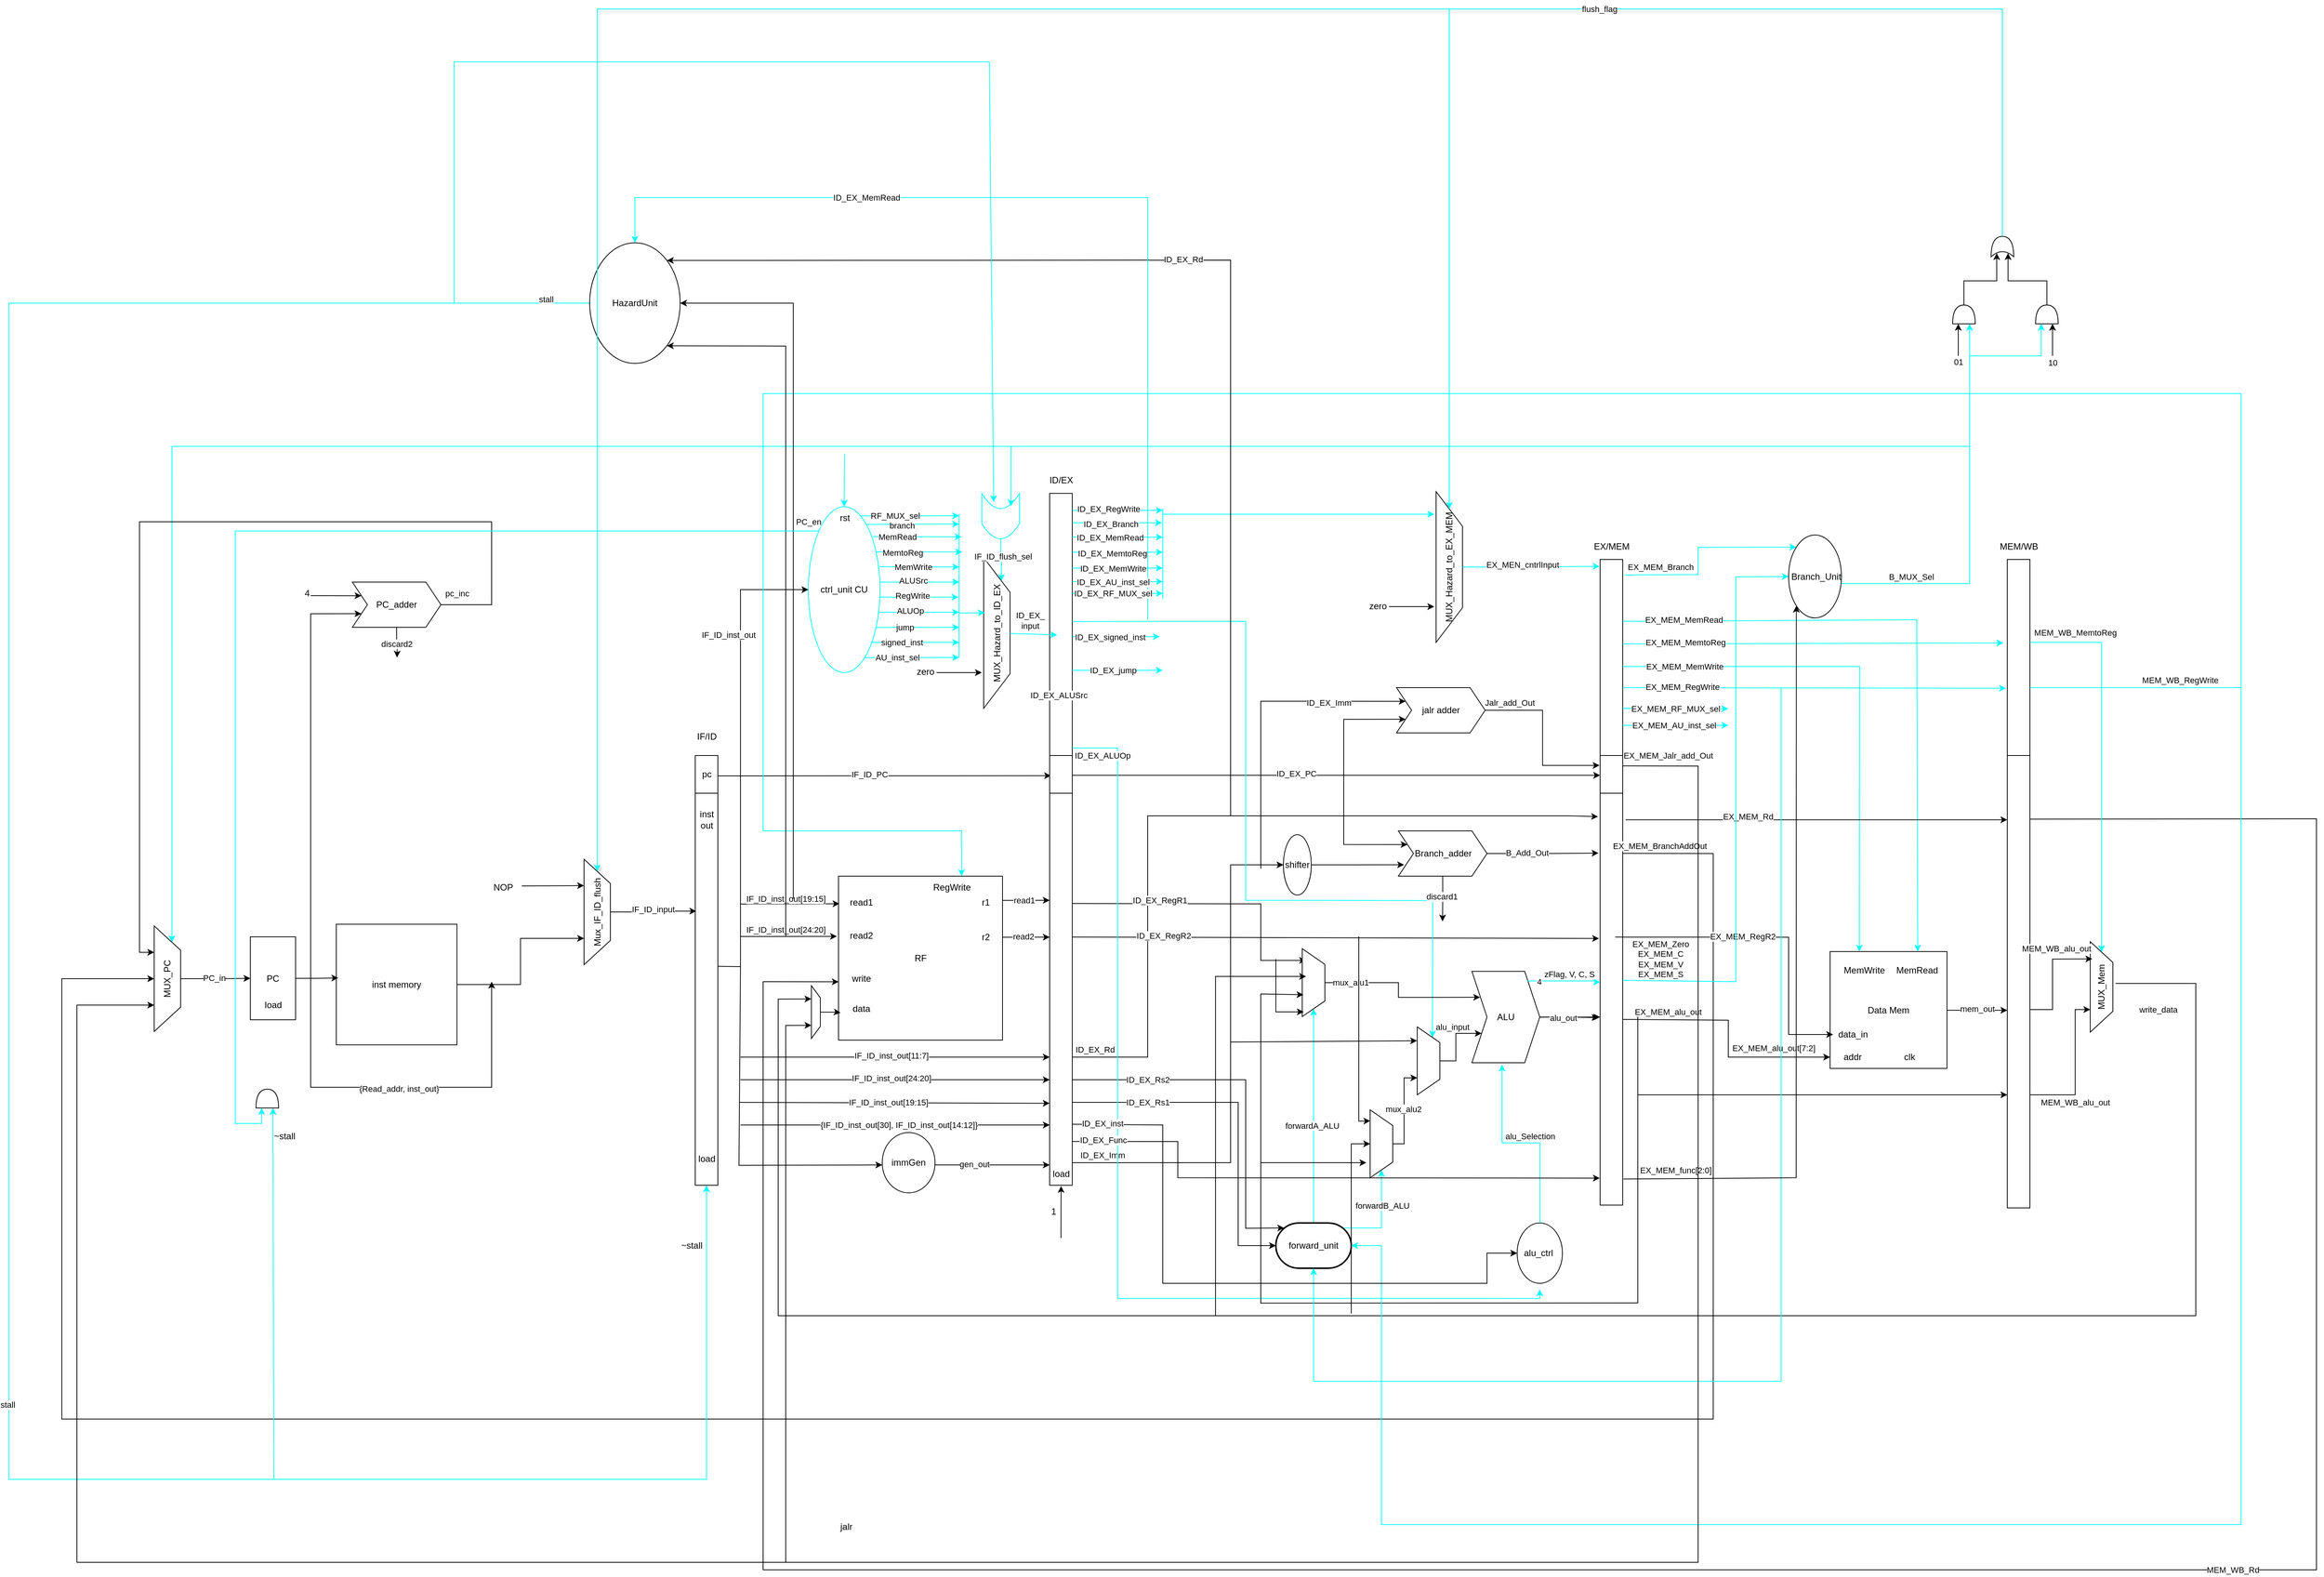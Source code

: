 <mxfile version="24.2.7" type="device">
  <diagram name="Page-1" id="7G6zf-rs8vA7cQBEN732">
    <mxGraphModel dx="3717" dy="2382" grid="1" gridSize="10" guides="1" tooltips="1" connect="1" arrows="1" fold="1" page="1" pageScale="1" pageWidth="850" pageHeight="1100" math="0" shadow="0">
      <root>
        <mxCell id="0" />
        <mxCell id="1" parent="0" />
        <mxCell id="UB3iZTF29jPLIW2LqCsD-1" value="PC" style="rounded=0;whiteSpace=wrap;html=1;" parent="1" vertex="1">
          <mxGeometry x="-340" y="200.5" width="60" height="110" as="geometry" />
        </mxCell>
        <mxCell id="UB3iZTF29jPLIW2LqCsD-18" style="edgeStyle=orthogonalEdgeStyle;rounded=0;orthogonalLoop=1;jettySize=auto;html=1;exitX=1;exitY=0.5;exitDx=0;exitDy=0;entryX=0.25;entryY=0;entryDx=0;entryDy=0;" parent="1" source="UB3iZTF29jPLIW2LqCsD-2" target="UB3iZTF29jPLIW2LqCsD-15" edge="1">
          <mxGeometry relative="1" as="geometry" />
        </mxCell>
        <mxCell id="UB3iZTF29jPLIW2LqCsD-2" value="inst memory" style="whiteSpace=wrap;html=1;aspect=fixed;" parent="1" vertex="1">
          <mxGeometry x="-226" y="183.75" width="160" height="160" as="geometry" />
        </mxCell>
        <mxCell id="UB3iZTF29jPLIW2LqCsD-3" value="" style="rounded=0;whiteSpace=wrap;html=1;" parent="1" vertex="1">
          <mxGeometry x="250" y="-40" width="30" height="570" as="geometry" />
        </mxCell>
        <mxCell id="UB3iZTF29jPLIW2LqCsD-4" value="RF" style="whiteSpace=wrap;html=1;aspect=fixed;" parent="1" vertex="1">
          <mxGeometry x="440" y="120" width="217.5" height="217.5" as="geometry" />
        </mxCell>
        <mxCell id="UB3iZTF29jPLIW2LqCsD-292" style="edgeStyle=orthogonalEdgeStyle;rounded=0;orthogonalLoop=1;jettySize=auto;html=1;" parent="1" source="UB3iZTF29jPLIW2LqCsD-6" edge="1">
          <mxGeometry relative="1" as="geometry">
            <mxPoint x="1450" y="306.875" as="targetPoint" />
          </mxGeometry>
        </mxCell>
        <mxCell id="UB3iZTF29jPLIW2LqCsD-6" value="ALU" style="shape=step;perimeter=stepPerimeter;whiteSpace=wrap;html=1;fixedSize=1;" parent="1" vertex="1">
          <mxGeometry x="1280" y="246.25" width="90" height="121.25" as="geometry" />
        </mxCell>
        <mxCell id="UB3iZTF29jPLIW2LqCsD-7" value="" style="rounded=0;whiteSpace=wrap;html=1;" parent="1" vertex="1">
          <mxGeometry x="1450" y="-40" width="30" height="596.25" as="geometry" />
        </mxCell>
        <mxCell id="UB3iZTF29jPLIW2LqCsD-10" value="" style="rounded=0;whiteSpace=wrap;html=1;" parent="1" vertex="1">
          <mxGeometry x="1990" y="-40" width="30" height="600" as="geometry" />
        </mxCell>
        <mxCell id="UB3iZTF29jPLIW2LqCsD-11" value="IF/ID" style="text;html=1;align=center;verticalAlign=middle;resizable=0;points=[];autosize=1;strokeColor=none;fillColor=none;" parent="1" vertex="1">
          <mxGeometry x="240" y="-80" width="50" height="30" as="geometry" />
        </mxCell>
        <mxCell id="UB3iZTF29jPLIW2LqCsD-12" value="ID/EX" style="text;html=1;align=center;verticalAlign=middle;resizable=0;points=[];autosize=1;strokeColor=none;fillColor=none;" parent="1" vertex="1">
          <mxGeometry x="710" y="-420.17" width="50" height="30" as="geometry" />
        </mxCell>
        <mxCell id="UB3iZTF29jPLIW2LqCsD-13" value="EX/MEM" style="text;html=1;align=center;verticalAlign=middle;resizable=0;points=[];autosize=1;strokeColor=none;fillColor=none;" parent="1" vertex="1">
          <mxGeometry x="1430" y="-332.5" width="70" height="30" as="geometry" />
        </mxCell>
        <mxCell id="UB3iZTF29jPLIW2LqCsD-14" value="MEM/WB" style="text;html=1;align=center;verticalAlign=middle;resizable=0;points=[];autosize=1;strokeColor=none;fillColor=none;" parent="1" vertex="1">
          <mxGeometry x="1970" y="-332.5" width="70" height="30" as="geometry" />
        </mxCell>
        <mxCell id="UB3iZTF29jPLIW2LqCsD-15" value="Mux_IF_ID_flush" style="verticalLabelPosition=middle;verticalAlign=middle;html=1;shape=trapezoid;perimeter=trapezoidPerimeter;whiteSpace=wrap;size=0.23;arcSize=10;flipV=1;labelPosition=center;align=center;rotation=-90;" parent="1" vertex="1">
          <mxGeometry x="50" y="150" width="140" height="35" as="geometry" />
        </mxCell>
        <mxCell id="UB3iZTF29jPLIW2LqCsD-17" style="edgeStyle=orthogonalEdgeStyle;rounded=0;orthogonalLoop=1;jettySize=auto;html=1;exitX=1;exitY=0.5;exitDx=0;exitDy=0;entryX=0.016;entryY=0.445;entryDx=0;entryDy=0;entryPerimeter=0;" parent="1" source="UB3iZTF29jPLIW2LqCsD-1" target="UB3iZTF29jPLIW2LqCsD-2" edge="1">
          <mxGeometry relative="1" as="geometry" />
        </mxCell>
        <mxCell id="UB3iZTF29jPLIW2LqCsD-19" value="" style="endArrow=classic;html=1;rounded=0;entryX=0.75;entryY=0;entryDx=0;entryDy=0;" parent="1" target="UB3iZTF29jPLIW2LqCsD-15" edge="1">
          <mxGeometry width="50" height="50" relative="1" as="geometry">
            <mxPoint x="20" y="133" as="sourcePoint" />
            <mxPoint x="-20" y="80" as="targetPoint" />
          </mxGeometry>
        </mxCell>
        <mxCell id="UB3iZTF29jPLIW2LqCsD-20" value="NOP" style="text;html=1;align=center;verticalAlign=middle;resizable=0;points=[];autosize=1;strokeColor=none;fillColor=none;" parent="1" vertex="1">
          <mxGeometry x="-30" y="120" width="50" height="30" as="geometry" />
        </mxCell>
        <mxCell id="UB3iZTF29jPLIW2LqCsD-22" style="edgeStyle=orthogonalEdgeStyle;rounded=0;orthogonalLoop=1;jettySize=auto;html=1;exitX=0.5;exitY=1;exitDx=0;exitDy=0;entryX=0.044;entryY=0.362;entryDx=0;entryDy=0;entryPerimeter=0;" parent="1" source="UB3iZTF29jPLIW2LqCsD-15" target="UB3iZTF29jPLIW2LqCsD-3" edge="1">
          <mxGeometry relative="1" as="geometry" />
        </mxCell>
        <mxCell id="UB3iZTF29jPLIW2LqCsD-25" value="IF_ID_input" style="edgeLabel;html=1;align=center;verticalAlign=middle;resizable=0;points=[];" parent="UB3iZTF29jPLIW2LqCsD-22" vertex="1" connectable="0">
          <mxGeometry x="-0.001" y="3" relative="1" as="geometry">
            <mxPoint as="offset" />
          </mxGeometry>
        </mxCell>
        <mxCell id="UB3iZTF29jPLIW2LqCsD-23" value="" style="endArrow=classic;html=1;rounded=0;" parent="1" edge="1">
          <mxGeometry width="50" height="50" relative="1" as="geometry">
            <mxPoint x="-260" y="250" as="sourcePoint" />
            <mxPoint x="-20" y="260" as="targetPoint" />
            <Array as="points">
              <mxPoint x="-260" y="400" />
              <mxPoint x="-20" y="400" />
            </Array>
          </mxGeometry>
        </mxCell>
        <mxCell id="UB3iZTF29jPLIW2LqCsD-24" value="{Read_addr, inst_out}" style="edgeLabel;html=1;align=center;verticalAlign=middle;resizable=0;points=[];" parent="UB3iZTF29jPLIW2LqCsD-23" vertex="1" connectable="0">
          <mxGeometry x="0.007" y="-2" relative="1" as="geometry">
            <mxPoint as="offset" />
          </mxGeometry>
        </mxCell>
        <mxCell id="UB3iZTF29jPLIW2LqCsD-26" value="load" style="text;html=1;align=center;verticalAlign=middle;resizable=0;points=[];autosize=1;strokeColor=none;fillColor=none;" parent="1" vertex="1">
          <mxGeometry x="240" y="480" width="50" height="30" as="geometry" />
        </mxCell>
        <mxCell id="UB3iZTF29jPLIW2LqCsD-28" value="~stall" style="text;html=1;align=center;verticalAlign=middle;resizable=0;points=[];autosize=1;strokeColor=none;fillColor=none;" parent="1" vertex="1">
          <mxGeometry x="220" y="595" width="50" height="30" as="geometry" />
        </mxCell>
        <mxCell id="UB3iZTF29jPLIW2LqCsD-30" value="pc" style="text;html=1;align=center;verticalAlign=middle;resizable=0;points=[];autosize=1;strokeColor=none;fillColor=none;" parent="1" vertex="1">
          <mxGeometry x="245" y="-30" width="40" height="30" as="geometry" />
        </mxCell>
        <mxCell id="UB3iZTF29jPLIW2LqCsD-31" value="inst&lt;div&gt;out&lt;/div&gt;" style="text;html=1;align=center;verticalAlign=middle;resizable=0;points=[];autosize=1;strokeColor=none;fillColor=none;" parent="1" vertex="1">
          <mxGeometry x="245" y="25" width="40" height="40" as="geometry" />
        </mxCell>
        <mxCell id="UB3iZTF29jPLIW2LqCsD-32" value="" style="endArrow=none;html=1;rounded=0;" parent="1" edge="1">
          <mxGeometry width="50" height="50" relative="1" as="geometry">
            <mxPoint x="250" y="10" as="sourcePoint" />
            <mxPoint x="280" y="10" as="targetPoint" />
          </mxGeometry>
        </mxCell>
        <mxCell id="UB3iZTF29jPLIW2LqCsD-34" value="" style="endArrow=classic;html=1;rounded=0;entryX=0.058;entryY=0.047;entryDx=0;entryDy=0;entryPerimeter=0;" parent="1" target="UB3iZTF29jPLIW2LqCsD-5" edge="1">
          <mxGeometry width="50" height="50" relative="1" as="geometry">
            <mxPoint x="280" y="-13" as="sourcePoint" />
            <mxPoint x="480" y="-10" as="targetPoint" />
          </mxGeometry>
        </mxCell>
        <mxCell id="UB3iZTF29jPLIW2LqCsD-35" value="IF_ID_PC" style="edgeLabel;html=1;align=center;verticalAlign=middle;resizable=0;points=[];" parent="UB3iZTF29jPLIW2LqCsD-34" vertex="1" connectable="0">
          <mxGeometry x="-0.261" y="2" relative="1" as="geometry">
            <mxPoint x="38" as="offset" />
          </mxGeometry>
        </mxCell>
        <mxCell id="UB3iZTF29jPLIW2LqCsD-37" value="r1" style="text;html=1;align=center;verticalAlign=middle;resizable=0;points=[];autosize=1;strokeColor=none;fillColor=none;" parent="1" vertex="1">
          <mxGeometry x="620" y="140" width="30" height="30" as="geometry" />
        </mxCell>
        <mxCell id="UB3iZTF29jPLIW2LqCsD-38" value="" style="group" parent="1" vertex="1" connectable="0">
          <mxGeometry x="720" y="-40" width="30" height="570" as="geometry" />
        </mxCell>
        <mxCell id="UB3iZTF29jPLIW2LqCsD-5" value="" style="rounded=0;whiteSpace=wrap;html=1;" parent="UB3iZTF29jPLIW2LqCsD-38" vertex="1">
          <mxGeometry width="30" height="570" as="geometry" />
        </mxCell>
        <mxCell id="UB3iZTF29jPLIW2LqCsD-33" value="" style="endArrow=none;html=1;rounded=0;" parent="UB3iZTF29jPLIW2LqCsD-38" edge="1">
          <mxGeometry width="50" height="50" relative="1" as="geometry">
            <mxPoint y="50" as="sourcePoint" />
            <mxPoint x="30" y="50" as="targetPoint" />
          </mxGeometry>
        </mxCell>
        <mxCell id="UB3iZTF29jPLIW2LqCsD-39" value="r2" style="text;html=1;align=center;verticalAlign=middle;resizable=0;points=[];autosize=1;strokeColor=none;fillColor=none;" parent="1" vertex="1">
          <mxGeometry x="620" y="186.25" width="30" height="30" as="geometry" />
        </mxCell>
        <mxCell id="UB3iZTF29jPLIW2LqCsD-40" value="read1" style="text;html=1;align=center;verticalAlign=middle;resizable=0;points=[];autosize=1;strokeColor=none;fillColor=none;" parent="1" vertex="1">
          <mxGeometry x="445" y="140" width="50" height="30" as="geometry" />
        </mxCell>
        <mxCell id="UB3iZTF29jPLIW2LqCsD-41" value="read2" style="text;html=1;align=center;verticalAlign=middle;resizable=0;points=[];autosize=1;strokeColor=none;fillColor=none;" parent="1" vertex="1">
          <mxGeometry x="445" y="183.75" width="50" height="30" as="geometry" />
        </mxCell>
        <mxCell id="UB3iZTF29jPLIW2LqCsD-42" value="write" style="text;html=1;align=center;verticalAlign=middle;resizable=0;points=[];autosize=1;strokeColor=none;fillColor=none;" parent="1" vertex="1">
          <mxGeometry x="445" y="240.5" width="50" height="30" as="geometry" />
        </mxCell>
        <mxCell id="UB3iZTF29jPLIW2LqCsD-43" value="data" style="text;html=1;align=center;verticalAlign=middle;resizable=0;points=[];autosize=1;strokeColor=none;fillColor=none;" parent="1" vertex="1">
          <mxGeometry x="445" y="280.5" width="50" height="30" as="geometry" />
        </mxCell>
        <mxCell id="UB3iZTF29jPLIW2LqCsD-51" value="" style="endArrow=none;html=1;rounded=0;exitX=1;exitY=0.5;exitDx=0;exitDy=0;" parent="1" edge="1">
          <mxGeometry width="50" height="50" relative="1" as="geometry">
            <mxPoint x="280.0" y="239.68" as="sourcePoint" />
            <mxPoint x="310" y="240" as="targetPoint" />
          </mxGeometry>
        </mxCell>
        <mxCell id="UB3iZTF29jPLIW2LqCsD-52" value="" style="endArrow=classic;html=1;rounded=0;entryX=0;entryY=0.5;entryDx=0;entryDy=0;" parent="1" target="UB3iZTF29jPLIW2LqCsD-49" edge="1">
          <mxGeometry width="50" height="50" relative="1" as="geometry">
            <mxPoint x="310" y="240.5" as="sourcePoint" />
            <mxPoint x="365.0" y="-209.5" as="targetPoint" />
            <Array as="points">
              <mxPoint x="310" y="-260" />
            </Array>
          </mxGeometry>
        </mxCell>
        <mxCell id="Bt2oWoDLOtGOkT5Z0Pls-25" value="IF_ID_inst_out" style="edgeLabel;html=1;align=center;verticalAlign=middle;resizable=0;points=[];" vertex="1" connectable="0" parent="UB3iZTF29jPLIW2LqCsD-52">
          <mxGeometry x="0.734" y="-1" relative="1" as="geometry">
            <mxPoint x="-28" y="59" as="offset" />
          </mxGeometry>
        </mxCell>
        <mxCell id="UB3iZTF29jPLIW2LqCsD-53" value="" style="endArrow=classic;html=1;rounded=0;entryX=0.006;entryY=0.168;entryDx=0;entryDy=0;entryPerimeter=0;" parent="1" target="UB3iZTF29jPLIW2LqCsD-4" edge="1">
          <mxGeometry width="50" height="50" relative="1" as="geometry">
            <mxPoint x="310" y="157" as="sourcePoint" />
            <mxPoint x="420" y="160" as="targetPoint" />
            <Array as="points">
              <mxPoint x="360" y="157" />
              <mxPoint x="400" y="157" />
            </Array>
          </mxGeometry>
        </mxCell>
        <mxCell id="UB3iZTF29jPLIW2LqCsD-54" value="IF_ID_inst_out[19:15]" style="edgeLabel;html=1;align=center;verticalAlign=middle;resizable=0;points=[];" parent="UB3iZTF29jPLIW2LqCsD-53" vertex="1" connectable="0">
          <mxGeometry x="0.353" y="1" relative="1" as="geometry">
            <mxPoint x="-29" y="-6" as="offset" />
          </mxGeometry>
        </mxCell>
        <mxCell id="UB3iZTF29jPLIW2LqCsD-55" value="" style="endArrow=classic;html=1;rounded=0;entryX=-0.01;entryY=0.367;entryDx=0;entryDy=0;entryPerimeter=0;" parent="1" target="UB3iZTF29jPLIW2LqCsD-4" edge="1">
          <mxGeometry width="50" height="50" relative="1" as="geometry">
            <mxPoint x="310" y="200" as="sourcePoint" />
            <mxPoint x="390" y="200" as="targetPoint" />
          </mxGeometry>
        </mxCell>
        <mxCell id="UB3iZTF29jPLIW2LqCsD-57" value="IF_ID_inst_out[24:20]" style="edgeLabel;html=1;align=center;verticalAlign=middle;resizable=0;points=[];" parent="UB3iZTF29jPLIW2LqCsD-55" vertex="1" connectable="0">
          <mxGeometry x="-0.251" y="3" relative="1" as="geometry">
            <mxPoint x="12" y="-6" as="offset" />
          </mxGeometry>
        </mxCell>
        <mxCell id="UB3iZTF29jPLIW2LqCsD-58" value="" style="endArrow=classic;html=1;rounded=0;exitX=1.001;exitY=0.189;exitDx=0;exitDy=0;exitPerimeter=0;" parent="1" edge="1">
          <mxGeometry width="50" height="50" relative="1" as="geometry">
            <mxPoint x="657.497" y="152.067" as="sourcePoint" />
            <mxPoint x="720" y="152" as="targetPoint" />
          </mxGeometry>
        </mxCell>
        <mxCell id="UB3iZTF29jPLIW2LqCsD-59" value="read1" style="edgeLabel;html=1;align=center;verticalAlign=middle;resizable=0;points=[];" parent="UB3iZTF29jPLIW2LqCsD-58" vertex="1" connectable="0">
          <mxGeometry x="-0.1" relative="1" as="geometry">
            <mxPoint as="offset" />
          </mxGeometry>
        </mxCell>
        <mxCell id="UB3iZTF29jPLIW2LqCsD-60" value="" style="endArrow=classic;html=1;rounded=0;exitX=1.001;exitY=0.189;exitDx=0;exitDy=0;exitPerimeter=0;" parent="1" edge="1">
          <mxGeometry width="50" height="50" relative="1" as="geometry">
            <mxPoint x="657.497" y="200.997" as="sourcePoint" />
            <mxPoint x="720" y="200.93" as="targetPoint" />
          </mxGeometry>
        </mxCell>
        <mxCell id="UB3iZTF29jPLIW2LqCsD-63" value="read2" style="edgeLabel;html=1;align=center;verticalAlign=middle;resizable=0;points=[];" parent="UB3iZTF29jPLIW2LqCsD-60" vertex="1" connectable="0">
          <mxGeometry x="-0.142" y="1" relative="1" as="geometry">
            <mxPoint as="offset" />
          </mxGeometry>
        </mxCell>
        <mxCell id="UB3iZTF29jPLIW2LqCsD-64" value="" style="group" parent="1" vertex="1" connectable="0">
          <mxGeometry x="530" y="-302.5" width="137.5" height="200" as="geometry" />
        </mxCell>
        <mxCell id="UB3iZTF29jPLIW2LqCsD-44" value="MUX_Hazard_to_ID_EX" style="verticalLabelPosition=middle;verticalAlign=middle;html=1;shape=trapezoid;perimeter=trapezoidPerimeter;whiteSpace=wrap;size=0.23;arcSize=10;flipV=1;labelPosition=center;align=center;rotation=-90;" parent="UB3iZTF29jPLIW2LqCsD-64" vertex="1">
          <mxGeometry x="20" y="82.5" width="200" height="35" as="geometry" />
        </mxCell>
        <mxCell id="UB3iZTF29jPLIW2LqCsD-45" value="" style="endArrow=classic;html=1;rounded=0;" parent="UB3iZTF29jPLIW2LqCsD-64" edge="1">
          <mxGeometry width="50" height="50" relative="1" as="geometry">
            <mxPoint x="40" y="152.5" as="sourcePoint" />
            <mxPoint x="100" y="152.5" as="targetPoint" />
          </mxGeometry>
        </mxCell>
        <mxCell id="UB3iZTF29jPLIW2LqCsD-46" value="zero" style="text;html=1;align=center;verticalAlign=middle;resizable=0;points=[];autosize=1;strokeColor=none;fillColor=none;" parent="UB3iZTF29jPLIW2LqCsD-64" vertex="1">
          <mxGeometry y="136.5" width="50" height="30" as="geometry" />
        </mxCell>
        <mxCell id="Bt2oWoDLOtGOkT5Z0Pls-32" value="" style="endArrow=classic;html=1;rounded=0;exitX=0.945;exitY=0.728;exitDx=0;exitDy=0;exitPerimeter=0;strokeColor=#00FFFF;" edge="1" parent="UB3iZTF29jPLIW2LqCsD-64">
          <mxGeometry width="50" height="50" relative="1" as="geometry">
            <mxPoint x="-55.5" y="132.76" as="sourcePoint" />
            <mxPoint x="70" y="132.5" as="targetPoint" />
          </mxGeometry>
        </mxCell>
        <mxCell id="Bt2oWoDLOtGOkT5Z0Pls-33" value="AU_inst_sel" style="edgeLabel;html=1;align=center;verticalAlign=middle;resizable=0;points=[];" vertex="1" connectable="0" parent="Bt2oWoDLOtGOkT5Z0Pls-32">
          <mxGeometry x="-0.308" relative="1" as="geometry">
            <mxPoint as="offset" />
          </mxGeometry>
        </mxCell>
        <mxCell id="UB3iZTF29jPLIW2LqCsD-81" value="" style="endArrow=classic;html=1;rounded=0;entryX=0.634;entryY=0.955;entryDx=0;entryDy=0;entryPerimeter=0;strokeColor=#00FFFF;" parent="1" target="UB3iZTF29jPLIW2LqCsD-44" edge="1">
          <mxGeometry width="50" height="50" relative="1" as="geometry">
            <mxPoint x="600" y="-229" as="sourcePoint" />
            <mxPoint x="670" y="-260" as="targetPoint" />
          </mxGeometry>
        </mxCell>
        <mxCell id="UB3iZTF29jPLIW2LqCsD-79" value="" style="endArrow=none;html=1;rounded=0;strokeColor=#00FFFF;" parent="1" edge="1">
          <mxGeometry width="50" height="50" relative="1" as="geometry">
            <mxPoint x="600" y="-170" as="sourcePoint" />
            <mxPoint x="600" y="-360" as="targetPoint" />
          </mxGeometry>
        </mxCell>
        <mxCell id="UB3iZTF29jPLIW2LqCsD-82" value="" style="rounded=0;whiteSpace=wrap;html=1;" parent="1" vertex="1">
          <mxGeometry x="720" y="-387.67" width="30" height="347.67" as="geometry" />
        </mxCell>
        <mxCell id="UB3iZTF29jPLIW2LqCsD-83" value="" style="endArrow=classic;html=1;rounded=0;entryX=0.333;entryY=0.54;entryDx=0;entryDy=0;entryPerimeter=0;strokeColor=#00FFFF;" parent="1" source="UB3iZTF29jPLIW2LqCsD-44" target="UB3iZTF29jPLIW2LqCsD-82" edge="1">
          <mxGeometry width="50" height="50" relative="1" as="geometry">
            <mxPoint x="680" y="-140" as="sourcePoint" />
            <mxPoint x="730" y="-190" as="targetPoint" />
          </mxGeometry>
        </mxCell>
        <mxCell id="UB3iZTF29jPLIW2LqCsD-84" value="ID_EX_&lt;div&gt;input&lt;/div&gt;" style="edgeLabel;html=1;align=center;verticalAlign=middle;resizable=0;points=[];" parent="UB3iZTF29jPLIW2LqCsD-83" vertex="1" connectable="0">
          <mxGeometry x="-0.253" y="-3" relative="1" as="geometry">
            <mxPoint x="3" y="-21" as="offset" />
          </mxGeometry>
        </mxCell>
        <mxCell id="UB3iZTF29jPLIW2LqCsD-85" value="load" style="text;html=1;align=center;verticalAlign=middle;resizable=0;points=[];autosize=1;strokeColor=none;fillColor=none;" parent="1" vertex="1">
          <mxGeometry x="710" y="500" width="50" height="30" as="geometry" />
        </mxCell>
        <mxCell id="UB3iZTF29jPLIW2LqCsD-86" value="" style="endArrow=classic;html=1;rounded=0;entryX=0.504;entryY=1.033;entryDx=0;entryDy=0;entryPerimeter=0;" parent="1" target="UB3iZTF29jPLIW2LqCsD-85" edge="1">
          <mxGeometry width="50" height="50" relative="1" as="geometry">
            <mxPoint x="735" y="600" as="sourcePoint" />
            <mxPoint x="770" y="550" as="targetPoint" />
          </mxGeometry>
        </mxCell>
        <mxCell id="UB3iZTF29jPLIW2LqCsD-87" value="1" style="text;html=1;align=center;verticalAlign=middle;resizable=0;points=[];autosize=1;strokeColor=none;fillColor=none;" parent="1" vertex="1">
          <mxGeometry x="710" y="550" width="30" height="30" as="geometry" />
        </mxCell>
        <mxCell id="UB3iZTF29jPLIW2LqCsD-88" value="immGen" style="ellipse;whiteSpace=wrap;html=1;" parent="1" vertex="1">
          <mxGeometry x="497.99" y="460" width="70" height="80" as="geometry" />
        </mxCell>
        <mxCell id="UB3iZTF29jPLIW2LqCsD-89" style="edgeStyle=orthogonalEdgeStyle;rounded=0;orthogonalLoop=1;jettySize=auto;html=1;exitX=1;exitY=0.5;exitDx=0;exitDy=0;entryX=0.067;entryY=0.9;entryDx=0;entryDy=0;entryPerimeter=0;" parent="1" source="UB3iZTF29jPLIW2LqCsD-88" edge="1">
          <mxGeometry relative="1" as="geometry">
            <mxPoint x="720.0" y="503.0" as="targetPoint" />
            <Array as="points">
              <mxPoint x="567.99" y="503" />
            </Array>
          </mxGeometry>
        </mxCell>
        <mxCell id="UB3iZTF29jPLIW2LqCsD-90" value="gen_out" style="edgeLabel;html=1;align=center;verticalAlign=middle;resizable=0;points=[];" parent="UB3iZTF29jPLIW2LqCsD-89" vertex="1" connectable="0">
          <mxGeometry x="-0.292" y="1" relative="1" as="geometry">
            <mxPoint as="offset" />
          </mxGeometry>
        </mxCell>
        <mxCell id="UB3iZTF29jPLIW2LqCsD-91" value="" style="endArrow=classic;html=1;rounded=0;entryX=0;entryY=0.5;entryDx=0;entryDy=0;" parent="1" edge="1">
          <mxGeometry width="50" height="50" relative="1" as="geometry">
            <mxPoint x="310" y="240" as="sourcePoint" />
            <mxPoint x="497.99" y="503" as="targetPoint" />
            <Array as="points">
              <mxPoint x="307.99" y="503.5" />
            </Array>
          </mxGeometry>
        </mxCell>
        <mxCell id="UB3iZTF29jPLIW2LqCsD-92" value="" style="endArrow=classic;html=1;rounded=0;" parent="1" edge="1">
          <mxGeometry width="50" height="50" relative="1" as="geometry">
            <mxPoint x="310" y="450" as="sourcePoint" />
            <mxPoint x="720" y="450" as="targetPoint" />
          </mxGeometry>
        </mxCell>
        <mxCell id="UB3iZTF29jPLIW2LqCsD-93" value="{IF_ID_inst_out[30], IF_ID_inst_out[14:12]}" style="edgeLabel;html=1;align=center;verticalAlign=middle;resizable=0;points=[];" parent="UB3iZTF29jPLIW2LqCsD-92" vertex="1" connectable="0">
          <mxGeometry x="-0.199" relative="1" as="geometry">
            <mxPoint x="46" as="offset" />
          </mxGeometry>
        </mxCell>
        <mxCell id="UB3iZTF29jPLIW2LqCsD-94" value="" style="endArrow=classic;html=1;rounded=0;entryX=0.033;entryY=0.739;entryDx=0;entryDy=0;entryPerimeter=0;" parent="1" edge="1">
          <mxGeometry width="50" height="50" relative="1" as="geometry">
            <mxPoint x="309.01" y="420" as="sourcePoint" />
            <mxPoint x="720.0" y="421.23" as="targetPoint" />
          </mxGeometry>
        </mxCell>
        <mxCell id="UB3iZTF29jPLIW2LqCsD-95" value="IF_ID_inst_out[19:15]" style="edgeLabel;html=1;align=center;verticalAlign=middle;resizable=0;points=[];" parent="UB3iZTF29jPLIW2LqCsD-94" vertex="1" connectable="0">
          <mxGeometry x="-0.041" y="1" relative="1" as="geometry">
            <mxPoint as="offset" />
          </mxGeometry>
        </mxCell>
        <mxCell id="UB3iZTF29jPLIW2LqCsD-96" value="" style="endArrow=classic;html=1;rounded=0;" parent="1" edge="1">
          <mxGeometry width="50" height="50" relative="1" as="geometry">
            <mxPoint x="310" y="390" as="sourcePoint" />
            <mxPoint x="720" y="390" as="targetPoint" />
          </mxGeometry>
        </mxCell>
        <mxCell id="UB3iZTF29jPLIW2LqCsD-97" value="IF_ID_inst_out[24:20]" style="edgeLabel;html=1;align=center;verticalAlign=middle;resizable=0;points=[];" parent="UB3iZTF29jPLIW2LqCsD-96" vertex="1" connectable="0">
          <mxGeometry x="0.035" y="2" relative="1" as="geometry">
            <mxPoint x="-12" as="offset" />
          </mxGeometry>
        </mxCell>
        <mxCell id="UB3iZTF29jPLIW2LqCsD-100" value="" style="endArrow=classic;html=1;rounded=0;" parent="1" edge="1">
          <mxGeometry width="50" height="50" relative="1" as="geometry">
            <mxPoint x="310" y="360" as="sourcePoint" />
            <mxPoint x="720" y="360" as="targetPoint" />
          </mxGeometry>
        </mxCell>
        <mxCell id="UB3iZTF29jPLIW2LqCsD-101" value="IF_ID_inst_out[11:7]" style="edgeLabel;html=1;align=center;verticalAlign=middle;resizable=0;points=[];" parent="UB3iZTF29jPLIW2LqCsD-100" vertex="1" connectable="0">
          <mxGeometry x="0.035" y="2" relative="1" as="geometry">
            <mxPoint x="-12" as="offset" />
          </mxGeometry>
        </mxCell>
        <mxCell id="UB3iZTF29jPLIW2LqCsD-140" style="edgeStyle=orthogonalEdgeStyle;rounded=0;orthogonalLoop=1;jettySize=auto;html=1;exitX=0.5;exitY=0;exitDx=0;exitDy=0;exitPerimeter=0;entryX=0;entryY=0.5;entryDx=0;entryDy=0;strokeColor=#00FFFF;" parent="1" source="UB3iZTF29jPLIW2LqCsD-102" target="UB3iZTF29jPLIW2LqCsD-137" edge="1">
          <mxGeometry relative="1" as="geometry">
            <Array as="points">
              <mxPoint x="1070" y="300" />
              <mxPoint x="1070" y="300" />
            </Array>
          </mxGeometry>
        </mxCell>
        <mxCell id="UB3iZTF29jPLIW2LqCsD-144" value="forwardA_ALU" style="edgeLabel;html=1;align=center;verticalAlign=middle;resizable=0;points=[];" parent="UB3iZTF29jPLIW2LqCsD-140" vertex="1" connectable="0">
          <mxGeometry x="-0.09" y="2" relative="1" as="geometry">
            <mxPoint as="offset" />
          </mxGeometry>
        </mxCell>
        <mxCell id="UB3iZTF29jPLIW2LqCsD-142" style="edgeStyle=orthogonalEdgeStyle;rounded=0;orthogonalLoop=1;jettySize=auto;html=1;exitX=0.89;exitY=0.11;exitDx=0;exitDy=0;exitPerimeter=0;strokeColor=#00FFFF;" parent="1" source="UB3iZTF29jPLIW2LqCsD-102" target="UB3iZTF29jPLIW2LqCsD-136" edge="1">
          <mxGeometry relative="1" as="geometry" />
        </mxCell>
        <mxCell id="UB3iZTF29jPLIW2LqCsD-143" value="forwardB_ALU" style="edgeLabel;html=1;align=center;verticalAlign=middle;resizable=0;points=[];" parent="UB3iZTF29jPLIW2LqCsD-142" vertex="1" connectable="0">
          <mxGeometry x="-0.652" y="-1" relative="1" as="geometry">
            <mxPoint x="29" y="-31" as="offset" />
          </mxGeometry>
        </mxCell>
        <mxCell id="UB3iZTF29jPLIW2LqCsD-102" value="forward_unit" style="strokeWidth=2;html=1;shape=mxgraph.flowchart.terminator;whiteSpace=wrap;" parent="1" vertex="1">
          <mxGeometry x="1020" y="580" width="100" height="60" as="geometry" />
        </mxCell>
        <mxCell id="UB3iZTF29jPLIW2LqCsD-103" value="" style="endArrow=classic;html=1;rounded=0;entryX=-0.092;entryY=0.136;entryDx=0;entryDy=0;entryPerimeter=0;" parent="1" target="UB3iZTF29jPLIW2LqCsD-7" edge="1">
          <mxGeometry width="50" height="50" relative="1" as="geometry">
            <mxPoint x="750" y="360" as="sourcePoint" />
            <mxPoint x="910" y="360" as="targetPoint" />
            <Array as="points">
              <mxPoint x="850" y="360" />
              <mxPoint x="850" y="40" />
              <mxPoint x="1370" y="40" />
              <mxPoint x="1410" y="40" />
            </Array>
          </mxGeometry>
        </mxCell>
        <mxCell id="UB3iZTF29jPLIW2LqCsD-104" value="ID_EX_Rd" style="edgeLabel;html=1;align=center;verticalAlign=middle;resizable=0;points=[];" parent="UB3iZTF29jPLIW2LqCsD-103" vertex="1" connectable="0">
          <mxGeometry x="0.273" y="2" relative="1" as="geometry">
            <mxPoint x="-298" y="312" as="offset" />
          </mxGeometry>
        </mxCell>
        <mxCell id="UB3iZTF29jPLIW2LqCsD-105" value="" style="endArrow=classic;html=1;rounded=0;entryX=0.11;entryY=0.11;entryDx=0;entryDy=0;entryPerimeter=0;" parent="1" target="UB3iZTF29jPLIW2LqCsD-102" edge="1">
          <mxGeometry width="50" height="50" relative="1" as="geometry">
            <mxPoint x="750" y="390" as="sourcePoint" />
            <mxPoint x="910" y="390" as="targetPoint" />
            <Array as="points">
              <mxPoint x="980" y="390" />
              <mxPoint x="980" y="587" />
            </Array>
          </mxGeometry>
        </mxCell>
        <mxCell id="UB3iZTF29jPLIW2LqCsD-106" value="ID_EX_Rs2" style="edgeLabel;html=1;align=center;verticalAlign=middle;resizable=0;points=[];" parent="UB3iZTF29jPLIW2LqCsD-105" vertex="1" connectable="0">
          <mxGeometry x="0.273" y="2" relative="1" as="geometry">
            <mxPoint x="-132" y="-74" as="offset" />
          </mxGeometry>
        </mxCell>
        <mxCell id="UB3iZTF29jPLIW2LqCsD-107" value="" style="endArrow=classic;html=1;rounded=0;entryX=0;entryY=0.5;entryDx=0;entryDy=0;entryPerimeter=0;" parent="1" target="UB3iZTF29jPLIW2LqCsD-102" edge="1">
          <mxGeometry width="50" height="50" relative="1" as="geometry">
            <mxPoint x="750" y="420" as="sourcePoint" />
            <mxPoint x="910" y="420" as="targetPoint" />
            <Array as="points">
              <mxPoint x="970" y="420" />
              <mxPoint x="970" y="610" />
            </Array>
          </mxGeometry>
        </mxCell>
        <mxCell id="UB3iZTF29jPLIW2LqCsD-108" value="ID_EX_Rs1" style="edgeLabel;html=1;align=center;verticalAlign=middle;resizable=0;points=[];" parent="UB3iZTF29jPLIW2LqCsD-107" vertex="1" connectable="0">
          <mxGeometry x="0.273" y="2" relative="1" as="geometry">
            <mxPoint x="-122" y="-73" as="offset" />
          </mxGeometry>
        </mxCell>
        <mxCell id="UB3iZTF29jPLIW2LqCsD-111" value="" style="endArrow=classic;html=1;rounded=0;entryX=0;entryY=0.5;entryDx=0;entryDy=0;" parent="1" target="UB3iZTF29jPLIW2LqCsD-154" edge="1">
          <mxGeometry width="50" height="50" relative="1" as="geometry">
            <mxPoint x="750" y="500" as="sourcePoint" />
            <mxPoint x="910" y="500" as="targetPoint" />
            <Array as="points">
              <mxPoint x="960" y="500" />
              <mxPoint x="960" y="105" />
            </Array>
          </mxGeometry>
        </mxCell>
        <mxCell id="UB3iZTF29jPLIW2LqCsD-112" value="ID_EX_Imm" style="edgeLabel;html=1;align=center;verticalAlign=middle;resizable=0;points=[];" parent="UB3iZTF29jPLIW2LqCsD-111" vertex="1" connectable="0">
          <mxGeometry x="0.273" y="2" relative="1" as="geometry">
            <mxPoint x="-168" y="209" as="offset" />
          </mxGeometry>
        </mxCell>
        <mxCell id="UB3iZTF29jPLIW2LqCsD-113" value="" style="endArrow=classic;html=1;rounded=0;entryX=-0.049;entryY=0.407;entryDx=0;entryDy=0;entryPerimeter=0;" parent="1" target="UB3iZTF29jPLIW2LqCsD-7" edge="1">
          <mxGeometry width="50" height="50" relative="1" as="geometry">
            <mxPoint x="750" y="200.77" as="sourcePoint" />
            <mxPoint x="910" y="200.77" as="targetPoint" />
          </mxGeometry>
        </mxCell>
        <mxCell id="UB3iZTF29jPLIW2LqCsD-114" value="ID_EX_RegR2" style="edgeLabel;html=1;align=center;verticalAlign=middle;resizable=0;points=[];" parent="UB3iZTF29jPLIW2LqCsD-113" vertex="1" connectable="0">
          <mxGeometry x="0.273" y="2" relative="1" as="geometry">
            <mxPoint x="-324" y="-1" as="offset" />
          </mxGeometry>
        </mxCell>
        <mxCell id="UB3iZTF29jPLIW2LqCsD-115" value="" style="endArrow=classic;html=1;rounded=0;entryX=0.828;entryY=0.833;entryDx=0;entryDy=0;entryPerimeter=0;" parent="1" target="UB3iZTF29jPLIW2LqCsD-137" edge="1">
          <mxGeometry width="50" height="50" relative="1" as="geometry">
            <mxPoint x="750" y="156.27" as="sourcePoint" />
            <mxPoint x="1055" y="240.5" as="targetPoint" />
            <Array as="points">
              <mxPoint x="1000" y="156.75" />
              <mxPoint x="1000" y="231.75" />
            </Array>
          </mxGeometry>
        </mxCell>
        <mxCell id="UB3iZTF29jPLIW2LqCsD-116" value="ID_EX_RegR1" style="edgeLabel;html=1;align=center;verticalAlign=middle;resizable=0;points=[];" parent="UB3iZTF29jPLIW2LqCsD-115" vertex="1" connectable="0">
          <mxGeometry x="0.273" y="2" relative="1" as="geometry">
            <mxPoint x="-129" y="-3" as="offset" />
          </mxGeometry>
        </mxCell>
        <mxCell id="UB3iZTF29jPLIW2LqCsD-117" value="" style="endArrow=classic;html=1;rounded=0;entryX=0;entryY=0.044;entryDx=0;entryDy=0;entryPerimeter=0;" parent="1" target="UB3iZTF29jPLIW2LqCsD-7" edge="1">
          <mxGeometry width="50" height="50" relative="1" as="geometry">
            <mxPoint x="750" y="-13.75" as="sourcePoint" />
            <mxPoint x="1192" y="-13.75" as="targetPoint" />
          </mxGeometry>
        </mxCell>
        <mxCell id="UB3iZTF29jPLIW2LqCsD-118" value="ID_EX_PC" style="edgeLabel;html=1;align=center;verticalAlign=middle;resizable=0;points=[];" parent="UB3iZTF29jPLIW2LqCsD-117" vertex="1" connectable="0">
          <mxGeometry x="-0.261" y="2" relative="1" as="geometry">
            <mxPoint x="38" as="offset" />
          </mxGeometry>
        </mxCell>
        <mxCell id="UB3iZTF29jPLIW2LqCsD-119" value="" style="endArrow=classic;html=1;rounded=0;exitX=1;exitY=0;exitDx=0;exitDy=0;fillColor=#00FFFF;strokeColor=#00FFFF;" parent="1" edge="1">
          <mxGeometry width="50" height="50" relative="1" as="geometry">
            <mxPoint x="750" y="-348.67" as="sourcePoint" />
            <mxPoint x="869" y="-348.67" as="targetPoint" />
          </mxGeometry>
        </mxCell>
        <mxCell id="UB3iZTF29jPLIW2LqCsD-120" value="ID_EX_Branch" style="edgeLabel;html=1;align=center;verticalAlign=middle;resizable=0;points=[];" parent="UB3iZTF29jPLIW2LqCsD-119" vertex="1" connectable="0">
          <mxGeometry x="-0.239" y="-1" relative="1" as="geometry">
            <mxPoint x="5" as="offset" />
          </mxGeometry>
        </mxCell>
        <mxCell id="UB3iZTF29jPLIW2LqCsD-121" value="" style="endArrow=classic;html=1;rounded=0;exitX=0.944;exitY=0.247;exitDx=0;exitDy=0;exitPerimeter=0;fillColor=#00FFFF;strokeColor=#00FFFF;" parent="1" edge="1">
          <mxGeometry width="50" height="50" relative="1" as="geometry">
            <mxPoint x="750" y="-329.67" as="sourcePoint" />
            <mxPoint x="870" y="-329.67" as="targetPoint" />
          </mxGeometry>
        </mxCell>
        <mxCell id="UB3iZTF29jPLIW2LqCsD-122" value="ID_EX_MemRead" style="edgeLabel;html=1;align=center;verticalAlign=middle;resizable=0;points=[];" parent="UB3iZTF29jPLIW2LqCsD-121" vertex="1" connectable="0">
          <mxGeometry x="-0.455" relative="1" as="geometry">
            <mxPoint x="17" as="offset" />
          </mxGeometry>
        </mxCell>
        <mxCell id="UB3iZTF29jPLIW2LqCsD-123" value="" style="endArrow=classic;html=1;rounded=0;exitX=1;exitY=0;exitDx=0;exitDy=0;fillColor=#00FFFF;strokeColor=#00FFFF;" parent="1" edge="1">
          <mxGeometry width="50" height="50" relative="1" as="geometry">
            <mxPoint x="750" y="-309.67" as="sourcePoint" />
            <mxPoint x="870" y="-309.67" as="targetPoint" />
          </mxGeometry>
        </mxCell>
        <mxCell id="UB3iZTF29jPLIW2LqCsD-124" value="ID_EX_MemtoReg" style="edgeLabel;html=1;align=center;verticalAlign=middle;resizable=0;points=[];" parent="UB3iZTF29jPLIW2LqCsD-123" vertex="1" connectable="0">
          <mxGeometry x="-0.396" y="-1" relative="1" as="geometry">
            <mxPoint x="17" as="offset" />
          </mxGeometry>
        </mxCell>
        <mxCell id="UB3iZTF29jPLIW2LqCsD-125" value="" style="endArrow=classic;html=1;rounded=0;exitX=1;exitY=0;exitDx=0;exitDy=0;fillColor=#00FFFF;strokeColor=#00FFFF;" parent="1" edge="1">
          <mxGeometry width="50" height="50" relative="1" as="geometry">
            <mxPoint x="750" y="-288.67" as="sourcePoint" />
            <mxPoint x="870" y="-288.67" as="targetPoint" />
          </mxGeometry>
        </mxCell>
        <mxCell id="UB3iZTF29jPLIW2LqCsD-126" value="ID_EX_MemWrite" style="edgeLabel;html=1;align=center;verticalAlign=middle;resizable=0;points=[];" parent="UB3iZTF29jPLIW2LqCsD-125" vertex="1" connectable="0">
          <mxGeometry x="-0.516" y="2" relative="1" as="geometry">
            <mxPoint x="25" y="2" as="offset" />
          </mxGeometry>
        </mxCell>
        <mxCell id="UB3iZTF29jPLIW2LqCsD-127" value="" style="endArrow=classic;html=1;rounded=0;exitX=1;exitY=0;exitDx=0;exitDy=0;entryX=1;entryY=0.75;entryDx=0;entryDy=0;strokeColor=#00FFFF;" parent="1" target="UB3iZTF29jPLIW2LqCsD-182" edge="1">
          <mxGeometry width="50" height="50" relative="1" as="geometry">
            <mxPoint x="750" y="-217.67" as="sourcePoint" />
            <mxPoint x="1227.679" y="246.254" as="targetPoint" />
            <Array as="points">
              <mxPoint x="980" y="-218" />
              <mxPoint x="980" y="152" />
              <mxPoint x="1228" y="152.33" />
            </Array>
          </mxGeometry>
        </mxCell>
        <mxCell id="UB3iZTF29jPLIW2LqCsD-128" value="ID_EX_ALUSrc" style="edgeLabel;html=1;align=center;verticalAlign=middle;resizable=0;points=[];" parent="UB3iZTF29jPLIW2LqCsD-127" vertex="1" connectable="0">
          <mxGeometry x="-0.363" y="2" relative="1" as="geometry">
            <mxPoint x="-250" as="offset" />
          </mxGeometry>
        </mxCell>
        <mxCell id="UB3iZTF29jPLIW2LqCsD-129" value="" style="endArrow=classic;html=1;rounded=0;exitX=1;exitY=0;exitDx=0;exitDy=0;fillColor=#00FFFF;strokeColor=#00FFFF;" parent="1" edge="1">
          <mxGeometry width="50" height="50" relative="1" as="geometry">
            <mxPoint x="750" y="-365.17" as="sourcePoint" />
            <mxPoint x="870" y="-365.17" as="targetPoint" />
          </mxGeometry>
        </mxCell>
        <mxCell id="UB3iZTF29jPLIW2LqCsD-130" value="ID_EX_RegWrite" style="edgeLabel;html=1;align=center;verticalAlign=middle;resizable=0;points=[];" parent="UB3iZTF29jPLIW2LqCsD-129" vertex="1" connectable="0">
          <mxGeometry x="-0.363" y="2" relative="1" as="geometry">
            <mxPoint x="10" as="offset" />
          </mxGeometry>
        </mxCell>
        <mxCell id="UB3iZTF29jPLIW2LqCsD-131" value="" style="endArrow=classic;html=1;rounded=0;exitX=1;exitY=0;exitDx=0;exitDy=0;entryX=0.5;entryY=1;entryDx=0;entryDy=0;strokeColor=#00FFFF;" parent="1" edge="1">
          <mxGeometry width="50" height="50" relative="1" as="geometry">
            <mxPoint x="750" y="-50" as="sourcePoint" />
            <mxPoint x="1370" y="668.12" as="targetPoint" />
            <Array as="points">
              <mxPoint x="810" y="-50" />
              <mxPoint x="810" y="680" />
              <mxPoint x="1290" y="680" />
              <mxPoint x="1370" y="680.12" />
            </Array>
          </mxGeometry>
        </mxCell>
        <mxCell id="UB3iZTF29jPLIW2LqCsD-132" value="ID_EX_ALUOp" style="edgeLabel;html=1;align=center;verticalAlign=middle;resizable=0;points=[];" parent="UB3iZTF29jPLIW2LqCsD-131" vertex="1" connectable="0">
          <mxGeometry x="-0.363" y="2" relative="1" as="geometry">
            <mxPoint x="-22" y="-364" as="offset" />
          </mxGeometry>
        </mxCell>
        <mxCell id="UB3iZTF29jPLIW2LqCsD-134" value="" style="rounded=0;whiteSpace=wrap;html=1;" parent="1" vertex="1">
          <mxGeometry x="1450" y="-300" width="30" height="260" as="geometry" />
        </mxCell>
        <mxCell id="UB3iZTF29jPLIW2LqCsD-135" value="" style="endArrow=none;html=1;rounded=0;" parent="1" edge="1">
          <mxGeometry width="50" height="50" relative="1" as="geometry">
            <mxPoint x="1450" y="10" as="sourcePoint" />
            <mxPoint x="1480" y="10" as="targetPoint" />
          </mxGeometry>
        </mxCell>
        <mxCell id="UB3iZTF29jPLIW2LqCsD-190" style="edgeStyle=orthogonalEdgeStyle;rounded=0;orthogonalLoop=1;jettySize=auto;html=1;exitX=0.5;exitY=1;exitDx=0;exitDy=0;entryX=0.25;entryY=0;entryDx=0;entryDy=0;" parent="1" source="UB3iZTF29jPLIW2LqCsD-136" target="UB3iZTF29jPLIW2LqCsD-182" edge="1">
          <mxGeometry relative="1" as="geometry">
            <Array as="points">
              <mxPoint x="1190" y="475" />
              <mxPoint x="1190" y="388" />
            </Array>
          </mxGeometry>
        </mxCell>
        <mxCell id="UB3iZTF29jPLIW2LqCsD-194" value="mux_alu2" style="edgeLabel;html=1;align=center;verticalAlign=middle;resizable=0;points=[];" parent="UB3iZTF29jPLIW2LqCsD-190" vertex="1" connectable="0">
          <mxGeometry x="0.028" y="1" relative="1" as="geometry">
            <mxPoint as="offset" />
          </mxGeometry>
        </mxCell>
        <mxCell id="UB3iZTF29jPLIW2LqCsD-136" value="" style="verticalLabelPosition=middle;verticalAlign=middle;html=1;shape=trapezoid;perimeter=trapezoidPerimeter;whiteSpace=wrap;size=0.23;arcSize=10;flipV=1;labelPosition=center;align=center;rotation=-90;" parent="1" vertex="1">
          <mxGeometry x="1115" y="460" width="90" height="30" as="geometry" />
        </mxCell>
        <mxCell id="UB3iZTF29jPLIW2LqCsD-137" value="" style="verticalLabelPosition=middle;verticalAlign=middle;html=1;shape=trapezoid;perimeter=trapezoidPerimeter;whiteSpace=wrap;size=0.23;arcSize=10;flipV=1;labelPosition=center;align=center;rotation=-90;" parent="1" vertex="1">
          <mxGeometry x="1025" y="246.25" width="90" height="30" as="geometry" />
        </mxCell>
        <mxCell id="UB3iZTF29jPLIW2LqCsD-145" value="" style="group" parent="1" vertex="1" connectable="0">
          <mxGeometry x="1130" y="-302.33" width="167.5" height="232.33" as="geometry" />
        </mxCell>
        <mxCell id="UB3iZTF29jPLIW2LqCsD-146" value="MUX_Hazard_to_EX_MEM" style="verticalLabelPosition=middle;verticalAlign=middle;html=1;shape=trapezoid;perimeter=trapezoidPerimeter;whiteSpace=wrap;size=0.23;arcSize=10;flipV=1;labelPosition=center;align=center;rotation=-90;" parent="UB3iZTF29jPLIW2LqCsD-145" vertex="1">
          <mxGeometry x="20" y="-5.17" width="200" height="35" as="geometry" />
        </mxCell>
        <mxCell id="UB3iZTF29jPLIW2LqCsD-147" value="" style="endArrow=classic;html=1;rounded=0;" parent="UB3iZTF29jPLIW2LqCsD-145" edge="1">
          <mxGeometry width="50" height="50" relative="1" as="geometry">
            <mxPoint x="40" y="64.83" as="sourcePoint" />
            <mxPoint x="100" y="64.83" as="targetPoint" />
          </mxGeometry>
        </mxCell>
        <mxCell id="UB3iZTF29jPLIW2LqCsD-148" value="zero" style="text;html=1;align=center;verticalAlign=middle;resizable=0;points=[];autosize=1;strokeColor=none;fillColor=none;" parent="UB3iZTF29jPLIW2LqCsD-145" vertex="1">
          <mxGeometry y="48.83" width="50" height="30" as="geometry" />
        </mxCell>
        <mxCell id="Bt2oWoDLOtGOkT5Z0Pls-55" value="jalr adder" style="shape=step;perimeter=stepPerimeter;whiteSpace=wrap;html=1;fixedSize=1;" vertex="1" parent="UB3iZTF29jPLIW2LqCsD-145">
          <mxGeometry x="50" y="172.33" width="117.5" height="60" as="geometry" />
        </mxCell>
        <mxCell id="UB3iZTF29jPLIW2LqCsD-149" value="" style="endArrow=none;html=1;rounded=0;strokeColor=#00FFFF;" parent="1" edge="1">
          <mxGeometry width="50" height="50" relative="1" as="geometry">
            <mxPoint x="870" y="-247.67" as="sourcePoint" />
            <mxPoint x="870" y="-367.67" as="targetPoint" />
          </mxGeometry>
        </mxCell>
        <mxCell id="UB3iZTF29jPLIW2LqCsD-150" value="" style="endArrow=classic;html=1;rounded=0;strokeColor=#00FFFF;" parent="1" edge="1">
          <mxGeometry width="50" height="50" relative="1" as="geometry">
            <mxPoint x="870" y="-360" as="sourcePoint" />
            <mxPoint x="1230" y="-360" as="targetPoint" />
          </mxGeometry>
        </mxCell>
        <mxCell id="UB3iZTF29jPLIW2LqCsD-151" style="edgeStyle=orthogonalEdgeStyle;rounded=0;orthogonalLoop=1;jettySize=auto;html=1;exitX=0.5;exitY=1;exitDx=0;exitDy=0;entryX=-0.02;entryY=0.035;entryDx=0;entryDy=0;entryPerimeter=0;strokeColor=#00FFFF;" parent="1" source="UB3iZTF29jPLIW2LqCsD-146" target="UB3iZTF29jPLIW2LqCsD-134" edge="1">
          <mxGeometry relative="1" as="geometry" />
        </mxCell>
        <mxCell id="UB3iZTF29jPLIW2LqCsD-152" value="EX_MEN_cntrlInput" style="edgeLabel;html=1;align=center;verticalAlign=middle;resizable=0;points=[];" parent="UB3iZTF29jPLIW2LqCsD-151" vertex="1" connectable="0">
          <mxGeometry x="-0.132" y="3" relative="1" as="geometry">
            <mxPoint as="offset" />
          </mxGeometry>
        </mxCell>
        <mxCell id="UB3iZTF29jPLIW2LqCsD-164" style="edgeStyle=orthogonalEdgeStyle;rounded=0;orthogonalLoop=1;jettySize=auto;html=1;exitX=1;exitY=0.5;exitDx=0;exitDy=0;entryX=-0.072;entryY=0.217;entryDx=0;entryDy=0;entryPerimeter=0;" parent="1" source="UB3iZTF29jPLIW2LqCsD-153" target="UB3iZTF29jPLIW2LqCsD-7" edge="1">
          <mxGeometry relative="1" as="geometry">
            <mxPoint x="1380" y="-270" as="targetPoint" />
          </mxGeometry>
        </mxCell>
        <mxCell id="UB3iZTF29jPLIW2LqCsD-165" value="B_Add_Out" style="edgeLabel;html=1;align=center;verticalAlign=middle;resizable=0;points=[];" parent="UB3iZTF29jPLIW2LqCsD-164" vertex="1" connectable="0">
          <mxGeometry x="-0.292" y="1" relative="1" as="geometry">
            <mxPoint as="offset" />
          </mxGeometry>
        </mxCell>
        <mxCell id="UB3iZTF29jPLIW2LqCsD-166" style="edgeStyle=orthogonalEdgeStyle;rounded=0;orthogonalLoop=1;jettySize=auto;html=1;exitX=0.5;exitY=1;exitDx=0;exitDy=0;" parent="1" source="UB3iZTF29jPLIW2LqCsD-153" edge="1">
          <mxGeometry relative="1" as="geometry">
            <mxPoint x="1241.043" y="180" as="targetPoint" />
          </mxGeometry>
        </mxCell>
        <mxCell id="UB3iZTF29jPLIW2LqCsD-167" value="discard1" style="edgeLabel;html=1;align=center;verticalAlign=middle;resizable=0;points=[];" parent="UB3iZTF29jPLIW2LqCsD-166" vertex="1" connectable="0">
          <mxGeometry x="-0.124" y="-2" relative="1" as="geometry">
            <mxPoint as="offset" />
          </mxGeometry>
        </mxCell>
        <mxCell id="UB3iZTF29jPLIW2LqCsD-153" value="Branch_adder" style="shape=step;perimeter=stepPerimeter;whiteSpace=wrap;html=1;fixedSize=1;" parent="1" vertex="1">
          <mxGeometry x="1182.5" y="60" width="117.5" height="60" as="geometry" />
        </mxCell>
        <mxCell id="UB3iZTF29jPLIW2LqCsD-154" value="shifter" style="ellipse;whiteSpace=wrap;html=1;" parent="1" vertex="1">
          <mxGeometry x="1030" y="65" width="37" height="80" as="geometry" />
        </mxCell>
        <mxCell id="UB3iZTF29jPLIW2LqCsD-161" style="edgeStyle=orthogonalEdgeStyle;rounded=0;orthogonalLoop=1;jettySize=auto;html=1;exitX=1;exitY=0.5;exitDx=0;exitDy=0;entryX=0.064;entryY=0.748;entryDx=0;entryDy=0;entryPerimeter=0;" parent="1" source="UB3iZTF29jPLIW2LqCsD-154" target="UB3iZTF29jPLIW2LqCsD-153" edge="1">
          <mxGeometry relative="1" as="geometry" />
        </mxCell>
        <mxCell id="UB3iZTF29jPLIW2LqCsD-162" value="" style="endArrow=classic;html=1;rounded=0;entryX=0;entryY=0.25;entryDx=0;entryDy=0;" parent="1" target="UB3iZTF29jPLIW2LqCsD-153" edge="1">
          <mxGeometry width="50" height="50" relative="1" as="geometry">
            <mxPoint x="1110" y="-10" as="sourcePoint" />
            <mxPoint x="1170" y="60" as="targetPoint" />
            <Array as="points">
              <mxPoint x="1110" y="78" />
            </Array>
          </mxGeometry>
        </mxCell>
        <mxCell id="UB3iZTF29jPLIW2LqCsD-170" style="edgeStyle=orthogonalEdgeStyle;rounded=0;orthogonalLoop=1;jettySize=auto;html=1;exitX=1;exitY=0.5;exitDx=0;exitDy=0;entryX=-0.072;entryY=0.583;entryDx=0;entryDy=0;entryPerimeter=0;" parent="1" source="UB3iZTF29jPLIW2LqCsD-6" target="UB3iZTF29jPLIW2LqCsD-7" edge="1">
          <mxGeometry relative="1" as="geometry" />
        </mxCell>
        <mxCell id="UB3iZTF29jPLIW2LqCsD-171" value="alu_out" style="edgeLabel;html=1;align=center;verticalAlign=middle;resizable=0;points=[];" parent="UB3iZTF29jPLIW2LqCsD-170" vertex="1" connectable="0">
          <mxGeometry x="-0.214" y="-1" relative="1" as="geometry">
            <mxPoint as="offset" />
          </mxGeometry>
        </mxCell>
        <mxCell id="UB3iZTF29jPLIW2LqCsD-172" value="" style="endArrow=classic;html=1;rounded=0;entryX=0.069;entryY=0.936;entryDx=0;entryDy=0;entryPerimeter=0;" parent="1" target="UB3iZTF29jPLIW2LqCsD-137" edge="1">
          <mxGeometry width="50" height="50" relative="1" as="geometry">
            <mxPoint x="1020" y="230" as="sourcePoint" />
            <mxPoint x="1050" y="248.13" as="targetPoint" />
            <Array as="points">
              <mxPoint x="1020" y="300" />
            </Array>
          </mxGeometry>
        </mxCell>
        <mxCell id="UB3iZTF29jPLIW2LqCsD-175" style="edgeStyle=orthogonalEdgeStyle;rounded=0;orthogonalLoop=1;jettySize=auto;html=1;exitX=0.538;exitY=-0.119;exitDx=0;exitDy=0;exitPerimeter=0;" parent="1" source="UB3iZTF29jPLIW2LqCsD-174" edge="1">
          <mxGeometry relative="1" as="geometry">
            <mxPoint x="1060" y="253" as="targetPoint" />
            <mxPoint x="2140" y="262.87" as="sourcePoint" />
            <Array as="points">
              <mxPoint x="2240" y="262" />
              <mxPoint x="2240" y="703" />
              <mxPoint x="940" y="703" />
              <mxPoint x="940" y="253" />
            </Array>
          </mxGeometry>
        </mxCell>
        <mxCell id="UB3iZTF29jPLIW2LqCsD-176" value="write_data" style="edgeLabel;html=1;align=center;verticalAlign=middle;resizable=0;points=[];" parent="UB3iZTF29jPLIW2LqCsD-175" vertex="1" connectable="0">
          <mxGeometry x="-0.623" y="-2" relative="1" as="geometry">
            <mxPoint x="-48" y="-315" as="offset" />
          </mxGeometry>
        </mxCell>
        <mxCell id="UB3iZTF29jPLIW2LqCsD-174" value="MUX_Mem" style="verticalLabelPosition=middle;verticalAlign=middle;html=1;shape=trapezoid;perimeter=trapezoidPerimeter;whiteSpace=wrap;size=0.23;arcSize=10;flipV=1;labelPosition=center;align=center;rotation=-90;" parent="1" vertex="1">
          <mxGeometry x="2055" y="251.87" width="120" height="30" as="geometry" />
        </mxCell>
        <mxCell id="UB3iZTF29jPLIW2LqCsD-192" style="edgeStyle=orthogonalEdgeStyle;rounded=0;orthogonalLoop=1;jettySize=auto;html=1;exitX=0.5;exitY=1;exitDx=0;exitDy=0;entryX=0;entryY=0.75;entryDx=0;entryDy=0;" parent="1" source="UB3iZTF29jPLIW2LqCsD-182" target="UB3iZTF29jPLIW2LqCsD-6" edge="1">
          <mxGeometry relative="1" as="geometry" />
        </mxCell>
        <mxCell id="UB3iZTF29jPLIW2LqCsD-195" value="alu_input" style="edgeLabel;html=1;align=center;verticalAlign=middle;resizable=0;points=[];" parent="UB3iZTF29jPLIW2LqCsD-192" vertex="1" connectable="0">
          <mxGeometry x="-0.645" relative="1" as="geometry">
            <mxPoint y="-45" as="offset" />
          </mxGeometry>
        </mxCell>
        <mxCell id="UB3iZTF29jPLIW2LqCsD-182" value="" style="verticalLabelPosition=middle;verticalAlign=middle;html=1;shape=trapezoid;perimeter=trapezoidPerimeter;whiteSpace=wrap;size=0.23;arcSize=10;flipV=1;labelPosition=center;align=center;rotation=-90;" parent="1" vertex="1">
          <mxGeometry x="1177.5" y="350" width="90" height="30" as="geometry" />
        </mxCell>
        <mxCell id="UB3iZTF29jPLIW2LqCsD-186" value="" style="endArrow=classic;html=1;rounded=0;entryX=0;entryY=0.5;entryDx=0;entryDy=0;" parent="1" target="UB3iZTF29jPLIW2LqCsD-205" edge="1">
          <mxGeometry width="50" height="50" relative="1" as="geometry">
            <mxPoint x="1480" y="310" as="sourcePoint" />
            <mxPoint x="1670" y="370" as="targetPoint" />
            <Array as="points">
              <mxPoint x="1620" y="311" />
              <mxPoint x="1620" y="360" />
            </Array>
          </mxGeometry>
        </mxCell>
        <mxCell id="UB3iZTF29jPLIW2LqCsD-187" value="EX_MEM_alu_out" style="edgeLabel;html=1;align=center;verticalAlign=middle;resizable=0;points=[];" parent="UB3iZTF29jPLIW2LqCsD-186" vertex="1" connectable="0">
          <mxGeometry x="-0.041" y="2" relative="1" as="geometry">
            <mxPoint x="-82" y="-27" as="offset" />
          </mxGeometry>
        </mxCell>
        <mxCell id="UB3iZTF29jPLIW2LqCsD-233" value="EX_MEM_alu_out[7:2]" style="edgeLabel;html=1;align=center;verticalAlign=middle;resizable=0;points=[];" parent="UB3iZTF29jPLIW2LqCsD-186" vertex="1" connectable="0">
          <mxGeometry x="0.52" y="-2" relative="1" as="geometry">
            <mxPoint x="3" y="-14" as="offset" />
          </mxGeometry>
        </mxCell>
        <mxCell id="UB3iZTF29jPLIW2LqCsD-188" value="" style="endArrow=classic;html=1;rounded=0;entryX=0.322;entryY=0.948;entryDx=0;entryDy=0;entryPerimeter=0;" parent="1" target="UB3iZTF29jPLIW2LqCsD-137" edge="1">
          <mxGeometry width="50" height="50" relative="1" as="geometry">
            <mxPoint x="1500" y="306.25" as="sourcePoint" />
            <mxPoint x="1050" y="276" as="targetPoint" />
            <Array as="points">
              <mxPoint x="1500" y="686" />
              <mxPoint x="1000" y="686.25" />
              <mxPoint x="1000" y="276.25" />
            </Array>
          </mxGeometry>
        </mxCell>
        <mxCell id="UB3iZTF29jPLIW2LqCsD-191" style="edgeStyle=orthogonalEdgeStyle;rounded=0;orthogonalLoop=1;jettySize=auto;html=1;exitX=0.5;exitY=1;exitDx=0;exitDy=0;entryX=0.12;entryY=0.284;entryDx=0;entryDy=0;entryPerimeter=0;" parent="1" source="UB3iZTF29jPLIW2LqCsD-137" target="UB3iZTF29jPLIW2LqCsD-6" edge="1">
          <mxGeometry relative="1" as="geometry" />
        </mxCell>
        <mxCell id="UB3iZTF29jPLIW2LqCsD-193" value="mux_alu1" style="edgeLabel;html=1;align=center;verticalAlign=middle;resizable=0;points=[];" parent="UB3iZTF29jPLIW2LqCsD-191" vertex="1" connectable="0">
          <mxGeometry x="-0.701" y="1" relative="1" as="geometry">
            <mxPoint as="offset" />
          </mxGeometry>
        </mxCell>
        <mxCell id="UB3iZTF29jPLIW2LqCsD-196" value="" style="endArrow=classic;html=1;rounded=0;entryX=0.797;entryY=1.011;entryDx=0;entryDy=0;entryPerimeter=0;" parent="1" target="UB3iZTF29jPLIW2LqCsD-182" edge="1">
          <mxGeometry width="50" height="50" relative="1" as="geometry">
            <mxPoint x="960" y="340" as="sourcePoint" />
            <mxPoint x="1160" y="320" as="targetPoint" />
          </mxGeometry>
        </mxCell>
        <mxCell id="UB3iZTF29jPLIW2LqCsD-197" value="alu_ctrl&amp;nbsp;" style="ellipse;whiteSpace=wrap;html=1;" parent="1" vertex="1">
          <mxGeometry x="1340" y="580" width="60" height="80" as="geometry" />
        </mxCell>
        <mxCell id="UB3iZTF29jPLIW2LqCsD-198" style="edgeStyle=orthogonalEdgeStyle;rounded=0;orthogonalLoop=1;jettySize=auto;html=1;exitX=0.815;exitY=0.105;exitDx=0;exitDy=0;exitPerimeter=0;strokeColor=#00FFFF;" parent="1" source="UB3iZTF29jPLIW2LqCsD-6" edge="1">
          <mxGeometry relative="1" as="geometry">
            <mxPoint x="1357" y="260" as="sourcePoint" />
            <mxPoint x="1450" y="260.52" as="targetPoint" />
            <Array as="points">
              <mxPoint x="1447" y="259" />
              <mxPoint x="1447" y="261" />
            </Array>
          </mxGeometry>
        </mxCell>
        <mxCell id="UB3iZTF29jPLIW2LqCsD-199" value="zFlag, V, C, S" style="edgeLabel;html=1;align=center;verticalAlign=middle;resizable=0;points=[];" parent="UB3iZTF29jPLIW2LqCsD-198" vertex="1" connectable="0">
          <mxGeometry x="-0.188" relative="1" as="geometry">
            <mxPoint x="15" y="-9" as="offset" />
          </mxGeometry>
        </mxCell>
        <mxCell id="Bt2oWoDLOtGOkT5Z0Pls-21" value="4" style="edgeLabel;html=1;align=center;verticalAlign=middle;resizable=0;points=[];" vertex="1" connectable="0" parent="UB3iZTF29jPLIW2LqCsD-198">
          <mxGeometry x="-0.196" y="-1" relative="1" as="geometry">
            <mxPoint x="-24" as="offset" />
          </mxGeometry>
        </mxCell>
        <mxCell id="UB3iZTF29jPLIW2LqCsD-203" style="edgeStyle=orthogonalEdgeStyle;rounded=0;orthogonalLoop=1;jettySize=auto;html=1;exitX=0.5;exitY=0;exitDx=0;exitDy=0;entryX=0.444;entryY=1.021;entryDx=0;entryDy=0;entryPerimeter=0;strokeColor=#00FFFF;" parent="1" source="UB3iZTF29jPLIW2LqCsD-197" target="UB3iZTF29jPLIW2LqCsD-6" edge="1">
          <mxGeometry relative="1" as="geometry" />
        </mxCell>
        <mxCell id="UB3iZTF29jPLIW2LqCsD-204" value="alu_Selection" style="edgeLabel;html=1;align=center;verticalAlign=middle;resizable=0;points=[];" parent="UB3iZTF29jPLIW2LqCsD-203" vertex="1" connectable="0">
          <mxGeometry x="0.005" y="-1" relative="1" as="geometry">
            <mxPoint x="11" y="-8" as="offset" />
          </mxGeometry>
        </mxCell>
        <mxCell id="UB3iZTF29jPLIW2LqCsD-210" value="" style="group" parent="1" vertex="1" connectable="0">
          <mxGeometry x="1750" y="220" width="160" height="155" as="geometry" />
        </mxCell>
        <mxCell id="UB3iZTF29jPLIW2LqCsD-9" value="Data Mem" style="whiteSpace=wrap;html=1;aspect=fixed;" parent="UB3iZTF29jPLIW2LqCsD-210" vertex="1">
          <mxGeometry x="5" width="155" height="155" as="geometry" />
        </mxCell>
        <mxCell id="UB3iZTF29jPLIW2LqCsD-206" value="data_in" style="text;html=1;align=center;verticalAlign=middle;resizable=0;points=[];autosize=1;strokeColor=none;fillColor=none;" parent="UB3iZTF29jPLIW2LqCsD-210" vertex="1">
          <mxGeometry x="5" y="95" width="60" height="30" as="geometry" />
        </mxCell>
        <mxCell id="UB3iZTF29jPLIW2LqCsD-207" value="MemRead" style="text;html=1;align=center;verticalAlign=middle;resizable=0;points=[];autosize=1;strokeColor=none;fillColor=none;" parent="UB3iZTF29jPLIW2LqCsD-210" vertex="1">
          <mxGeometry x="80" y="10" width="80" height="30" as="geometry" />
        </mxCell>
        <mxCell id="UB3iZTF29jPLIW2LqCsD-208" value="MemWrite" style="text;html=1;align=center;verticalAlign=middle;resizable=0;points=[];autosize=1;strokeColor=none;fillColor=none;" parent="UB3iZTF29jPLIW2LqCsD-210" vertex="1">
          <mxGeometry x="10" y="10" width="80" height="30" as="geometry" />
        </mxCell>
        <mxCell id="UB3iZTF29jPLIW2LqCsD-209" value="clk" style="text;html=1;align=center;verticalAlign=middle;resizable=0;points=[];autosize=1;strokeColor=none;fillColor=none;" parent="UB3iZTF29jPLIW2LqCsD-210" vertex="1">
          <mxGeometry x="90" y="125" width="40" height="30" as="geometry" />
        </mxCell>
        <mxCell id="UB3iZTF29jPLIW2LqCsD-205" value="addr" style="text;strokeColor=none;align=center;fillColor=none;html=1;verticalAlign=middle;whiteSpace=wrap;rounded=0;" parent="UB3iZTF29jPLIW2LqCsD-210" vertex="1">
          <mxGeometry x="5" y="125" width="60" height="30" as="geometry" />
        </mxCell>
        <mxCell id="UB3iZTF29jPLIW2LqCsD-211" style="edgeStyle=orthogonalEdgeStyle;rounded=0;orthogonalLoop=1;jettySize=auto;html=1;exitX=1;exitY=0.5;exitDx=0;exitDy=0;" parent="1" target="UB3iZTF29jPLIW2LqCsD-10" edge="1">
          <mxGeometry relative="1" as="geometry">
            <mxPoint x="1910" y="297.92" as="sourcePoint" />
            <mxPoint x="2010" y="297.05" as="targetPoint" />
            <Array as="points">
              <mxPoint x="1980" y="298" />
              <mxPoint x="1980" y="298" />
            </Array>
          </mxGeometry>
        </mxCell>
        <mxCell id="UB3iZTF29jPLIW2LqCsD-212" value="mem_out" style="edgeLabel;html=1;align=center;verticalAlign=middle;resizable=0;points=[];" parent="UB3iZTF29jPLIW2LqCsD-211" vertex="1" connectable="0">
          <mxGeometry x="-0.07" y="5" relative="1" as="geometry">
            <mxPoint x="3" y="3" as="offset" />
          </mxGeometry>
        </mxCell>
        <mxCell id="UB3iZTF29jPLIW2LqCsD-214" value="" style="endArrow=classic;html=1;rounded=0;entryX=0.5;entryY=0;entryDx=0;entryDy=0;" parent="1" target="UB3iZTF29jPLIW2LqCsD-250" edge="1">
          <mxGeometry width="50" height="50" relative="1" as="geometry">
            <mxPoint x="1480" y="89.76" as="sourcePoint" />
            <mxPoint x="1680" y="90" as="targetPoint" />
            <Array as="points">
              <mxPoint x="1600" y="90" />
              <mxPoint x="1600" y="840" />
              <mxPoint x="-590" y="840" />
              <mxPoint x="-590" y="256" />
            </Array>
          </mxGeometry>
        </mxCell>
        <mxCell id="UB3iZTF29jPLIW2LqCsD-215" value="EX_MEM_BranchAddOut" style="edgeLabel;html=1;align=center;verticalAlign=middle;resizable=0;points=[];" parent="UB3iZTF29jPLIW2LqCsD-214" vertex="1" connectable="0">
          <mxGeometry x="-0.268" y="1" relative="1" as="geometry">
            <mxPoint x="437" y="-761" as="offset" />
          </mxGeometry>
        </mxCell>
        <mxCell id="UB3iZTF29jPLIW2LqCsD-216" value="" style="endArrow=classic;html=1;rounded=0;entryX=0.067;entryY=0.5;entryDx=0;entryDy=0;entryPerimeter=0;" parent="1" target="UB3iZTF29jPLIW2LqCsD-206" edge="1">
          <mxGeometry width="50" height="50" relative="1" as="geometry">
            <mxPoint x="1470" y="200.8" as="sourcePoint" />
            <mxPoint x="1670" y="201.04" as="targetPoint" />
            <Array as="points">
              <mxPoint x="1700" y="201" />
              <mxPoint x="1700" y="330" />
            </Array>
          </mxGeometry>
        </mxCell>
        <mxCell id="UB3iZTF29jPLIW2LqCsD-217" value="EX_MEM_RegR2" style="edgeLabel;html=1;align=center;verticalAlign=middle;resizable=0;points=[];" parent="UB3iZTF29jPLIW2LqCsD-216" vertex="1" connectable="0">
          <mxGeometry x="-0.268" y="1" relative="1" as="geometry">
            <mxPoint x="16" as="offset" />
          </mxGeometry>
        </mxCell>
        <mxCell id="UB3iZTF29jPLIW2LqCsD-218" value="" style="endArrow=classic;html=1;rounded=0;exitX=1.079;exitY=0.079;exitDx=0;exitDy=0;entryX=0;entryY=0;entryDx=0;entryDy=0;exitPerimeter=0;strokeColor=#00FFFF;" parent="1" source="UB3iZTF29jPLIW2LqCsD-134" target="Bt2oWoDLOtGOkT5Z0Pls-17" edge="1">
          <mxGeometry width="50" height="50" relative="1" as="geometry">
            <mxPoint x="1480" y="-268.7" as="sourcePoint" />
            <mxPoint x="1680" y="-279.25" as="targetPoint" />
            <Array as="points">
              <mxPoint x="1580" y="-280" />
              <mxPoint x="1580" y="-316" />
            </Array>
          </mxGeometry>
        </mxCell>
        <mxCell id="UB3iZTF29jPLIW2LqCsD-219" value="EX_MEM_Branch" style="edgeLabel;html=1;align=center;verticalAlign=middle;resizable=0;points=[];" parent="UB3iZTF29jPLIW2LqCsD-218" vertex="1" connectable="0">
          <mxGeometry x="-0.239" y="-1" relative="1" as="geometry">
            <mxPoint x="-51" y="-7" as="offset" />
          </mxGeometry>
        </mxCell>
        <mxCell id="UB3iZTF29jPLIW2LqCsD-220" value="" style="endArrow=classic;html=1;rounded=0;exitX=0.944;exitY=0.247;exitDx=0;exitDy=0;exitPerimeter=0;entryX=0.75;entryY=0;entryDx=0;entryDy=0;strokeColor=#00FFFF;" parent="1" target="UB3iZTF29jPLIW2LqCsD-9" edge="1">
          <mxGeometry width="50" height="50" relative="1" as="geometry">
            <mxPoint x="1480" y="-217.95" as="sourcePoint" />
            <mxPoint x="1600" y="-217.95" as="targetPoint" />
            <Array as="points">
              <mxPoint x="1870" y="-220" />
            </Array>
          </mxGeometry>
        </mxCell>
        <mxCell id="UB3iZTF29jPLIW2LqCsD-221" value="EX_MEM_MemRead" style="edgeLabel;html=1;align=center;verticalAlign=middle;resizable=0;points=[];" parent="UB3iZTF29jPLIW2LqCsD-220" vertex="1" connectable="0">
          <mxGeometry x="-0.455" relative="1" as="geometry">
            <mxPoint x="-145" y="-1" as="offset" />
          </mxGeometry>
        </mxCell>
        <mxCell id="UB3iZTF29jPLIW2LqCsD-222" value="" style="endArrow=classic;html=1;rounded=0;exitX=1;exitY=0;exitDx=0;exitDy=0;entryX=-0.174;entryY=0.426;entryDx=0;entryDy=0;entryPerimeter=0;strokeColor=#00FFFF;" parent="1" target="UB3iZTF29jPLIW2LqCsD-253" edge="1">
          <mxGeometry width="50" height="50" relative="1" as="geometry">
            <mxPoint x="1480" y="-187.95" as="sourcePoint" />
            <mxPoint x="1600" y="-187.95" as="targetPoint" />
          </mxGeometry>
        </mxCell>
        <mxCell id="UB3iZTF29jPLIW2LqCsD-223" value="EX_MEM_MemtoReg" style="edgeLabel;html=1;align=center;verticalAlign=middle;resizable=0;points=[];" parent="UB3iZTF29jPLIW2LqCsD-222" vertex="1" connectable="0">
          <mxGeometry x="-0.396" y="-1" relative="1" as="geometry">
            <mxPoint x="-70" y="-3" as="offset" />
          </mxGeometry>
        </mxCell>
        <mxCell id="UB3iZTF29jPLIW2LqCsD-224" value="" style="endArrow=classic;html=1;rounded=0;exitX=1;exitY=0;exitDx=0;exitDy=0;entryX=0.25;entryY=0;entryDx=0;entryDy=0;strokeColor=#00FFFF;" parent="1" target="UB3iZTF29jPLIW2LqCsD-9" edge="1">
          <mxGeometry width="50" height="50" relative="1" as="geometry">
            <mxPoint x="1480" y="-157.95" as="sourcePoint" />
            <mxPoint x="1760" y="190" as="targetPoint" />
            <Array as="points">
              <mxPoint x="1794" y="-158" />
            </Array>
          </mxGeometry>
        </mxCell>
        <mxCell id="UB3iZTF29jPLIW2LqCsD-225" value="EX_MEM_MemWrite" style="edgeLabel;html=1;align=center;verticalAlign=middle;resizable=0;points=[];" parent="UB3iZTF29jPLIW2LqCsD-224" vertex="1" connectable="0">
          <mxGeometry x="-0.516" y="2" relative="1" as="geometry">
            <mxPoint x="-86" y="2" as="offset" />
          </mxGeometry>
        </mxCell>
        <mxCell id="UB3iZTF29jPLIW2LqCsD-226" value="" style="endArrow=classic;html=1;rounded=0;exitX=1;exitY=0;exitDx=0;exitDy=0;entryX=-0.057;entryY=0.657;entryDx=0;entryDy=0;entryPerimeter=0;strokeColor=#00FFFF;" parent="1" target="UB3iZTF29jPLIW2LqCsD-253" edge="1">
          <mxGeometry width="50" height="50" relative="1" as="geometry">
            <mxPoint x="1480" y="-130" as="sourcePoint" />
            <mxPoint x="1600" y="-130" as="targetPoint" />
          </mxGeometry>
        </mxCell>
        <mxCell id="UB3iZTF29jPLIW2LqCsD-227" value="EX_MEM_RegWrite" style="edgeLabel;html=1;align=center;verticalAlign=middle;resizable=0;points=[];" parent="UB3iZTF29jPLIW2LqCsD-226" vertex="1" connectable="0">
          <mxGeometry x="-0.363" y="2" relative="1" as="geometry">
            <mxPoint x="-83" as="offset" />
          </mxGeometry>
        </mxCell>
        <mxCell id="UB3iZTF29jPLIW2LqCsD-228" value="" style="endArrow=classic;html=1;rounded=0;exitX=1.13;exitY=0.143;exitDx=0;exitDy=0;exitPerimeter=0;entryX=0;entryY=0.142;entryDx=0;entryDy=0;entryPerimeter=0;" parent="1" source="UB3iZTF29jPLIW2LqCsD-7" target="UB3iZTF29jPLIW2LqCsD-10" edge="1">
          <mxGeometry width="50" height="50" relative="1" as="geometry">
            <mxPoint x="1550" y="40" as="sourcePoint" />
            <mxPoint x="1690" y="45" as="targetPoint" />
          </mxGeometry>
        </mxCell>
        <mxCell id="UB3iZTF29jPLIW2LqCsD-229" value="EX_MEM_Rd" style="edgeLabel;html=1;align=center;verticalAlign=middle;resizable=0;points=[];" parent="UB3iZTF29jPLIW2LqCsD-228" vertex="1" connectable="0">
          <mxGeometry x="-0.36" y="4" relative="1" as="geometry">
            <mxPoint as="offset" />
          </mxGeometry>
        </mxCell>
        <mxCell id="UB3iZTF29jPLIW2LqCsD-230" value="" style="endArrow=classic;html=1;rounded=0;exitX=1;exitY=0.5;exitDx=0;exitDy=0;strokeColor=#00FFFF;" parent="1" source="UB3iZTF29jPLIW2LqCsD-7" target="Bt2oWoDLOtGOkT5Z0Pls-17" edge="1">
          <mxGeometry width="50" height="50" relative="1" as="geometry">
            <mxPoint x="1540" y="270" as="sourcePoint" />
            <mxPoint x="1680" y="-257.75" as="targetPoint" />
            <Array as="points">
              <mxPoint x="1630" y="260" />
              <mxPoint x="1630" y="-48" />
              <mxPoint x="1630" y="-277" />
            </Array>
          </mxGeometry>
        </mxCell>
        <mxCell id="UB3iZTF29jPLIW2LqCsD-231" value="EX_MEM_Zero&lt;div&gt;EX_MEM_C&lt;br&gt;&lt;/div&gt;&lt;div&gt;EX_MEM_V&lt;br&gt;&lt;/div&gt;&lt;div&gt;EX_MEM_S&lt;br&gt;&lt;/div&gt;" style="edgeLabel;html=1;align=center;verticalAlign=middle;resizable=0;points=[];" parent="UB3iZTF29jPLIW2LqCsD-230" vertex="1" connectable="0">
          <mxGeometry x="-0.342" relative="1" as="geometry">
            <mxPoint x="-100" y="69" as="offset" />
          </mxGeometry>
        </mxCell>
        <mxCell id="UB3iZTF29jPLIW2LqCsD-235" value="" style="endArrow=classic;html=1;rounded=0;entryX=0.838;entryY=0.993;entryDx=0;entryDy=0;entryPerimeter=0;" parent="1" target="UB3iZTF29jPLIW2LqCsD-136" edge="1">
          <mxGeometry width="50" height="50" relative="1" as="geometry">
            <mxPoint x="1130" y="200" as="sourcePoint" />
            <mxPoint x="1130" y="450" as="targetPoint" />
            <Array as="points">
              <mxPoint x="1130" y="445" />
            </Array>
          </mxGeometry>
        </mxCell>
        <mxCell id="UB3iZTF29jPLIW2LqCsD-236" value="" style="endArrow=classic;html=1;rounded=0;entryX=0.5;entryY=0;entryDx=0;entryDy=0;" parent="1" target="UB3iZTF29jPLIW2LqCsD-136" edge="1">
          <mxGeometry width="50" height="50" relative="1" as="geometry">
            <mxPoint x="1120" y="700" as="sourcePoint" />
            <mxPoint x="1115" y="460" as="targetPoint" />
            <Array as="points">
              <mxPoint x="1120" y="475" />
            </Array>
          </mxGeometry>
        </mxCell>
        <mxCell id="UB3iZTF29jPLIW2LqCsD-237" value="" style="endArrow=classic;html=1;rounded=0;" parent="1" edge="1">
          <mxGeometry width="50" height="50" relative="1" as="geometry">
            <mxPoint x="1000" y="500" as="sourcePoint" />
            <mxPoint x="1140" y="500" as="targetPoint" />
          </mxGeometry>
        </mxCell>
        <mxCell id="UB3iZTF29jPLIW2LqCsD-239" style="edgeStyle=orthogonalEdgeStyle;rounded=0;orthogonalLoop=1;jettySize=auto;html=1;entryX=1;entryY=0.75;entryDx=0;entryDy=0;strokeColor=#00FFFF;exitX=1;exitY=0.5;exitDx=0;exitDy=0;" parent="1" source="Bt2oWoDLOtGOkT5Z0Pls-17" target="UB3iZTF29jPLIW2LqCsD-250" edge="1">
          <mxGeometry relative="1" as="geometry">
            <mxPoint x="1900" y="-268.286" as="targetPoint" />
            <Array as="points">
              <mxPoint x="1770" y="-268" />
              <mxPoint x="1940" y="-268" />
              <mxPoint x="1940" y="-450" />
              <mxPoint x="-444" y="-450" />
            </Array>
            <mxPoint x="1870" y="-268" as="sourcePoint" />
          </mxGeometry>
        </mxCell>
        <mxCell id="UB3iZTF29jPLIW2LqCsD-240" value="&amp;nbsp;B_MUX_Sel" style="edgeLabel;html=1;align=center;verticalAlign=middle;resizable=0;points=[];" parent="UB3iZTF29jPLIW2LqCsD-239" vertex="1" connectable="0">
          <mxGeometry x="0.147" relative="1" as="geometry">
            <mxPoint x="1511" y="173" as="offset" />
          </mxGeometry>
        </mxCell>
        <mxCell id="UB3iZTF29jPLIW2LqCsD-246" style="edgeStyle=orthogonalEdgeStyle;rounded=0;orthogonalLoop=1;jettySize=auto;html=1;exitX=1;exitY=0.5;exitDx=0;exitDy=0;entryX=0.75;entryY=0;entryDx=0;entryDy=0;" parent="1" source="UB3iZTF29jPLIW2LqCsD-241" target="UB3iZTF29jPLIW2LqCsD-250" edge="1">
          <mxGeometry relative="1" as="geometry">
            <mxPoint x="20" y="-239.75" as="targetPoint" />
            <Array as="points">
              <mxPoint x="-20" y="-240" />
              <mxPoint x="-20" y="-350" />
              <mxPoint x="-487" y="-350" />
              <mxPoint x="-487" y="221" />
            </Array>
          </mxGeometry>
        </mxCell>
        <mxCell id="UB3iZTF29jPLIW2LqCsD-247" value="pc_inc" style="edgeLabel;html=1;align=center;verticalAlign=middle;resizable=0;points=[];" parent="UB3iZTF29jPLIW2LqCsD-246" vertex="1" connectable="0">
          <mxGeometry x="-0.232" y="1" relative="1" as="geometry">
            <mxPoint x="250" y="94" as="offset" />
          </mxGeometry>
        </mxCell>
        <mxCell id="UB3iZTF29jPLIW2LqCsD-248" style="edgeStyle=orthogonalEdgeStyle;rounded=0;orthogonalLoop=1;jettySize=auto;html=1;exitX=0.5;exitY=1;exitDx=0;exitDy=0;" parent="1" source="UB3iZTF29jPLIW2LqCsD-241" edge="1">
          <mxGeometry relative="1" as="geometry">
            <mxPoint x="-145.5" y="-170.0" as="targetPoint" />
          </mxGeometry>
        </mxCell>
        <mxCell id="UB3iZTF29jPLIW2LqCsD-249" value="discard2" style="edgeLabel;html=1;align=center;verticalAlign=middle;resizable=0;points=[];" parent="UB3iZTF29jPLIW2LqCsD-248" vertex="1" connectable="0">
          <mxGeometry x="0.098" y="-1" relative="1" as="geometry">
            <mxPoint as="offset" />
          </mxGeometry>
        </mxCell>
        <mxCell id="UB3iZTF29jPLIW2LqCsD-241" value="PC_adder" style="shape=step;perimeter=stepPerimeter;whiteSpace=wrap;html=1;fixedSize=1;" parent="1" vertex="1">
          <mxGeometry x="-204.75" y="-270" width="117.5" height="60" as="geometry" />
        </mxCell>
        <mxCell id="UB3iZTF29jPLIW2LqCsD-242" value="" style="endArrow=classic;html=1;rounded=0;entryX=0;entryY=0.75;entryDx=0;entryDy=0;" parent="1" target="UB3iZTF29jPLIW2LqCsD-241" edge="1">
          <mxGeometry width="50" height="50" relative="1" as="geometry">
            <mxPoint x="-260" y="271.429" as="sourcePoint" />
            <mxPoint x="-260" y="-260" as="targetPoint" />
            <Array as="points">
              <mxPoint x="-260" y="-228" />
            </Array>
          </mxGeometry>
        </mxCell>
        <mxCell id="UB3iZTF29jPLIW2LqCsD-245" value="" style="group" parent="1" vertex="1" connectable="0">
          <mxGeometry x="-280" y="-270" width="30" height="30" as="geometry" />
        </mxCell>
        <mxCell id="UB3iZTF29jPLIW2LqCsD-243" value="" style="endArrow=classic;html=1;rounded=0;entryX=0;entryY=0.25;entryDx=0;entryDy=0;" parent="UB3iZTF29jPLIW2LqCsD-245" target="UB3iZTF29jPLIW2LqCsD-241" edge="1">
          <mxGeometry width="50" height="50" relative="1" as="geometry">
            <mxPoint x="20" y="18" as="sourcePoint" />
            <mxPoint x="67.301" y="-0.003" as="targetPoint" />
          </mxGeometry>
        </mxCell>
        <mxCell id="UB3iZTF29jPLIW2LqCsD-244" value="4" style="text;html=1;align=center;verticalAlign=middle;resizable=0;points=[];autosize=1;strokeColor=none;fillColor=none;" parent="UB3iZTF29jPLIW2LqCsD-245" vertex="1">
          <mxGeometry width="30" height="30" as="geometry" />
        </mxCell>
        <mxCell id="UB3iZTF29jPLIW2LqCsD-251" style="edgeStyle=orthogonalEdgeStyle;rounded=0;orthogonalLoop=1;jettySize=auto;html=1;exitX=0.5;exitY=1;exitDx=0;exitDy=0;entryX=0;entryY=0.5;entryDx=0;entryDy=0;" parent="1" source="UB3iZTF29jPLIW2LqCsD-250" target="UB3iZTF29jPLIW2LqCsD-1" edge="1">
          <mxGeometry relative="1" as="geometry" />
        </mxCell>
        <mxCell id="UB3iZTF29jPLIW2LqCsD-252" value="PC_in" style="edgeLabel;html=1;align=center;verticalAlign=middle;resizable=0;points=[];" parent="UB3iZTF29jPLIW2LqCsD-251" vertex="1" connectable="0">
          <mxGeometry x="-0.075" y="1" relative="1" as="geometry">
            <mxPoint x="1" as="offset" />
          </mxGeometry>
        </mxCell>
        <mxCell id="UB3iZTF29jPLIW2LqCsD-250" value="MUX_PC" style="verticalLabelPosition=middle;verticalAlign=middle;html=1;shape=trapezoid;perimeter=trapezoidPerimeter;whiteSpace=wrap;size=0.23;arcSize=10;flipV=1;labelPosition=center;align=center;rotation=-90;" parent="1" vertex="1">
          <mxGeometry x="-520" y="238.5" width="140" height="35" as="geometry" />
        </mxCell>
        <mxCell id="UB3iZTF29jPLIW2LqCsD-253" value="" style="rounded=0;whiteSpace=wrap;html=1;" parent="1" vertex="1">
          <mxGeometry x="1990" y="-300" width="30" height="260" as="geometry" />
        </mxCell>
        <mxCell id="UB3iZTF29jPLIW2LqCsD-255" value="" style="endArrow=classic;html=1;rounded=0;entryX=0;entryY=0.75;entryDx=0;entryDy=0;" parent="1" target="UB3iZTF29jPLIW2LqCsD-10" edge="1">
          <mxGeometry width="50" height="50" relative="1" as="geometry">
            <mxPoint x="1500" y="410" as="sourcePoint" />
            <mxPoint x="1810" y="460" as="targetPoint" />
          </mxGeometry>
        </mxCell>
        <mxCell id="UB3iZTF29jPLIW2LqCsD-256" value="" style="endArrow=classic;html=1;rounded=0;entryX=0.001;entryY=0.644;entryDx=0;entryDy=0;entryPerimeter=0;" parent="1" edge="1" target="UB3iZTF29jPLIW2LqCsD-4">
          <mxGeometry width="50" height="50" relative="1" as="geometry">
            <mxPoint x="2020" y="44.41" as="sourcePoint" />
            <mxPoint x="2270" y="44.41" as="targetPoint" />
            <Array as="points">
              <mxPoint x="2400" y="44" />
              <mxPoint x="2400" y="1040" />
              <mxPoint x="340" y="1040" />
              <mxPoint x="340" y="260" />
            </Array>
          </mxGeometry>
        </mxCell>
        <mxCell id="UB3iZTF29jPLIW2LqCsD-257" value="MEM_WB_Rd" style="edgeLabel;html=1;align=center;verticalAlign=middle;resizable=0;points=[];" parent="UB3iZTF29jPLIW2LqCsD-256" vertex="1" connectable="0">
          <mxGeometry x="-0.311" relative="1" as="geometry">
            <mxPoint as="offset" />
          </mxGeometry>
        </mxCell>
        <mxCell id="UB3iZTF29jPLIW2LqCsD-258" value="" style="endArrow=classic;html=1;rounded=0;entryX=0.25;entryY=0;entryDx=0;entryDy=0;" parent="1" target="UB3iZTF29jPLIW2LqCsD-174" edge="1">
          <mxGeometry width="50" height="50" relative="1" as="geometry">
            <mxPoint x="2020" y="410" as="sourcePoint" />
            <mxPoint x="2200" y="410" as="targetPoint" />
            <Array as="points">
              <mxPoint x="2080" y="410" />
              <mxPoint x="2080" y="297" />
            </Array>
          </mxGeometry>
        </mxCell>
        <mxCell id="UB3iZTF29jPLIW2LqCsD-259" value="MEM_WB_alu_out" style="edgeLabel;html=1;align=center;verticalAlign=middle;resizable=0;points=[];" parent="UB3iZTF29jPLIW2LqCsD-258" vertex="1" connectable="0">
          <mxGeometry x="-0.311" relative="1" as="geometry">
            <mxPoint y="16" as="offset" />
          </mxGeometry>
        </mxCell>
        <mxCell id="UB3iZTF29jPLIW2LqCsD-261" value="" style="endArrow=classic;html=1;rounded=0;entryX=0.81;entryY=0.909;entryDx=0;entryDy=0;entryPerimeter=0;" parent="1" target="UB3iZTF29jPLIW2LqCsD-174" edge="1">
          <mxGeometry width="50" height="50" relative="1" as="geometry">
            <mxPoint x="2020" y="297" as="sourcePoint" />
            <mxPoint x="2097.87" y="296.43" as="targetPoint" />
            <Array as="points">
              <mxPoint x="2050" y="297" />
              <mxPoint x="2050" y="230" />
            </Array>
          </mxGeometry>
        </mxCell>
        <mxCell id="UB3iZTF29jPLIW2LqCsD-262" value="MEM_WB_alu_out" style="edgeLabel;html=1;align=center;verticalAlign=middle;resizable=0;points=[];" parent="UB3iZTF29jPLIW2LqCsD-261" vertex="1" connectable="0">
          <mxGeometry x="-0.418" y="3" relative="1" as="geometry">
            <mxPoint x="8" y="-68" as="offset" />
          </mxGeometry>
        </mxCell>
        <mxCell id="UB3iZTF29jPLIW2LqCsD-263" value="" style="endArrow=classic;html=1;rounded=0;entryX=0.75;entryY=0;entryDx=0;entryDy=0;strokeColor=#00FFFF;" parent="1" target="UB3iZTF29jPLIW2LqCsD-4" edge="1">
          <mxGeometry width="50" height="50" relative="1" as="geometry">
            <mxPoint x="2020" y="-130" as="sourcePoint" />
            <mxPoint x="2270" y="-130" as="targetPoint" />
            <Array as="points">
              <mxPoint x="2300" y="-130" />
              <mxPoint x="2300" y="-520" />
              <mxPoint x="340" y="-520" />
              <mxPoint x="340" y="60" />
              <mxPoint x="603" y="60" />
            </Array>
          </mxGeometry>
        </mxCell>
        <mxCell id="UB3iZTF29jPLIW2LqCsD-264" value="MEM_WB_RegWrite" style="edgeLabel;html=1;align=center;verticalAlign=middle;resizable=0;points=[];" parent="UB3iZTF29jPLIW2LqCsD-263" vertex="1" connectable="0">
          <mxGeometry x="-0.311" relative="1" as="geometry">
            <mxPoint x="466" y="380" as="offset" />
          </mxGeometry>
        </mxCell>
        <mxCell id="UB3iZTF29jPLIW2LqCsD-265" value="" style="endArrow=classic;html=1;rounded=0;entryX=1;entryY=0.5;entryDx=0;entryDy=0;strokeColor=#00FFFF;" parent="1" target="UB3iZTF29jPLIW2LqCsD-174" edge="1">
          <mxGeometry width="50" height="50" relative="1" as="geometry">
            <mxPoint x="2020" y="-190" as="sourcePoint" />
            <mxPoint x="2270" y="-190" as="targetPoint" />
            <Array as="points">
              <mxPoint x="2115" y="-190" />
            </Array>
          </mxGeometry>
        </mxCell>
        <mxCell id="UB3iZTF29jPLIW2LqCsD-266" value="MEM_WB_MemtoReg" style="edgeLabel;html=1;align=center;verticalAlign=middle;resizable=0;points=[];" parent="UB3iZTF29jPLIW2LqCsD-265" vertex="1" connectable="0">
          <mxGeometry x="-0.311" relative="1" as="geometry">
            <mxPoint x="-35" y="-92" as="offset" />
          </mxGeometry>
        </mxCell>
        <mxCell id="UB3iZTF29jPLIW2LqCsD-267" value="RegWrite" style="text;html=1;align=center;verticalAlign=middle;resizable=0;points=[];autosize=1;strokeColor=none;fillColor=none;" parent="1" vertex="1">
          <mxGeometry x="555" y="120" width="70" height="30" as="geometry" />
        </mxCell>
        <mxCell id="UB3iZTF29jPLIW2LqCsD-268" value="" style="endArrow=classic;html=1;rounded=0;strokeColor=#00FFFF;" parent="1" edge="1">
          <mxGeometry width="50" height="50" relative="1" as="geometry">
            <mxPoint x="2300" y="-130" as="sourcePoint" />
            <mxPoint x="1120" y="610" as="targetPoint" />
            <Array as="points">
              <mxPoint x="2300" y="980" />
              <mxPoint x="1160" y="980" />
              <mxPoint x="1160" y="610" />
            </Array>
          </mxGeometry>
        </mxCell>
        <mxCell id="UB3iZTF29jPLIW2LqCsD-269" value="" style="endArrow=classic;html=1;rounded=0;entryX=0.5;entryY=1;entryDx=0;entryDy=0;entryPerimeter=0;strokeColor=#00FFFF;" parent="1" target="UB3iZTF29jPLIW2LqCsD-102" edge="1">
          <mxGeometry width="50" height="50" relative="1" as="geometry">
            <mxPoint x="1690" y="-130" as="sourcePoint" />
            <mxPoint x="1120" y="600" as="targetPoint" />
            <Array as="points">
              <mxPoint x="1690" y="790" />
              <mxPoint x="1070" y="790" />
            </Array>
          </mxGeometry>
        </mxCell>
        <mxCell id="UB3iZTF29jPLIW2LqCsD-280" style="edgeStyle=orthogonalEdgeStyle;rounded=0;orthogonalLoop=1;jettySize=auto;html=1;exitX=0;exitY=0.5;exitDx=0;exitDy=0;entryX=0.5;entryY=1;entryDx=0;entryDy=0;strokeColor=#00FFFF;" parent="1" source="UB3iZTF29jPLIW2LqCsD-271" target="UB3iZTF29jPLIW2LqCsD-3" edge="1">
          <mxGeometry relative="1" as="geometry">
            <mxPoint x="200" y="530" as="targetPoint" />
            <Array as="points">
              <mxPoint x="-660" y="-640" />
              <mxPoint x="-660" y="920" />
              <mxPoint x="265" y="920" />
            </Array>
          </mxGeometry>
        </mxCell>
        <mxCell id="UB3iZTF29jPLIW2LqCsD-281" value="stall" style="edgeLabel;html=1;align=center;verticalAlign=middle;resizable=0;points=[];" parent="UB3iZTF29jPLIW2LqCsD-280" vertex="1" connectable="0">
          <mxGeometry x="0.224" y="-2" relative="1" as="geometry">
            <mxPoint as="offset" />
          </mxGeometry>
        </mxCell>
        <mxCell id="UB3iZTF29jPLIW2LqCsD-285" value="stall" style="edgeLabel;html=1;align=center;verticalAlign=middle;resizable=0;points=[];" parent="UB3iZTF29jPLIW2LqCsD-280" vertex="1" connectable="0">
          <mxGeometry x="-0.968" y="-5" relative="1" as="geometry">
            <mxPoint as="offset" />
          </mxGeometry>
        </mxCell>
        <mxCell id="UB3iZTF29jPLIW2LqCsD-271" value="HazardUnit" style="ellipse;whiteSpace=wrap;html=1;" parent="1" vertex="1">
          <mxGeometry x="110" y="-720" width="120" height="160" as="geometry" />
        </mxCell>
        <mxCell id="UB3iZTF29jPLIW2LqCsD-272" value="" style="endArrow=classic;html=1;rounded=0;entryX=1;entryY=0.5;entryDx=0;entryDy=0;" parent="1" target="UB3iZTF29jPLIW2LqCsD-271" edge="1">
          <mxGeometry width="50" height="50" relative="1" as="geometry">
            <mxPoint x="380" y="150" as="sourcePoint" />
            <mxPoint x="390" y="90" as="targetPoint" />
            <Array as="points">
              <mxPoint x="380" y="-640" />
            </Array>
          </mxGeometry>
        </mxCell>
        <mxCell id="UB3iZTF29jPLIW2LqCsD-273" value="" style="endArrow=classic;html=1;rounded=0;entryX=1;entryY=1;entryDx=0;entryDy=0;" parent="1" target="UB3iZTF29jPLIW2LqCsD-271" edge="1">
          <mxGeometry width="50" height="50" relative="1" as="geometry">
            <mxPoint x="370" y="200" as="sourcePoint" />
            <mxPoint x="270" y="-320" as="targetPoint" />
            <Array as="points">
              <mxPoint x="370" y="-583" />
            </Array>
          </mxGeometry>
        </mxCell>
        <mxCell id="UB3iZTF29jPLIW2LqCsD-274" value="" style="endArrow=classic;html=1;rounded=0;entryX=1;entryY=0;entryDx=0;entryDy=0;" parent="1" target="UB3iZTF29jPLIW2LqCsD-271" edge="1">
          <mxGeometry width="50" height="50" relative="1" as="geometry">
            <mxPoint x="960" y="40" as="sourcePoint" />
            <mxPoint x="830" y="-650" as="targetPoint" />
            <Array as="points">
              <mxPoint x="960" y="-697" />
            </Array>
          </mxGeometry>
        </mxCell>
        <mxCell id="UB3iZTF29jPLIW2LqCsD-275" value="ID_EX_Rd" style="edgeLabel;html=1;align=center;verticalAlign=middle;resizable=0;points=[];" parent="UB3iZTF29jPLIW2LqCsD-274" vertex="1" connectable="0">
          <mxGeometry x="0.079" y="-1" relative="1" as="geometry">
            <mxPoint x="1" as="offset" />
          </mxGeometry>
        </mxCell>
        <mxCell id="UB3iZTF29jPLIW2LqCsD-277" value="" style="endArrow=classic;html=1;rounded=0;entryX=0.5;entryY=0;entryDx=0;entryDy=0;fillColor=#00FFFF;strokeColor=#00FFFF;" parent="1" target="UB3iZTF29jPLIW2LqCsD-271" edge="1">
          <mxGeometry width="50" height="50" relative="1" as="geometry">
            <mxPoint x="850" y="-220" as="sourcePoint" />
            <mxPoint x="660" y="-620" as="targetPoint" />
            <Array as="points">
              <mxPoint x="850" y="-780" />
              <mxPoint x="170" y="-780" />
            </Array>
          </mxGeometry>
        </mxCell>
        <mxCell id="UB3iZTF29jPLIW2LqCsD-279" value="ID_EX_MemRead" style="edgeLabel;html=1;align=center;verticalAlign=middle;resizable=0;points=[];" parent="UB3iZTF29jPLIW2LqCsD-277" vertex="1" connectable="0">
          <mxGeometry x="0.436" relative="1" as="geometry">
            <mxPoint as="offset" />
          </mxGeometry>
        </mxCell>
        <mxCell id="UB3iZTF29jPLIW2LqCsD-282" value="load" style="text;html=1;align=center;verticalAlign=middle;resizable=0;points=[];autosize=1;strokeColor=none;fillColor=none;" parent="1" vertex="1">
          <mxGeometry x="-335" y="276.25" width="50" height="30" as="geometry" />
        </mxCell>
        <mxCell id="UB3iZTF29jPLIW2LqCsD-283" value="" style="endArrow=classic;html=1;rounded=0;strokeColor=#00FFFF;entryX=0;entryY=0.75;entryDx=0;entryDy=0;entryPerimeter=0;" parent="1" target="Bt2oWoDLOtGOkT5Z0Pls-67" edge="1">
          <mxGeometry width="50" height="50" relative="1" as="geometry">
            <mxPoint x="-309" y="920" as="sourcePoint" />
            <mxPoint x="-309" y="430" as="targetPoint" />
          </mxGeometry>
        </mxCell>
        <mxCell id="UB3iZTF29jPLIW2LqCsD-284" value="~stall" style="text;html=1;align=center;verticalAlign=middle;resizable=0;points=[];autosize=1;strokeColor=none;fillColor=none;" parent="1" vertex="1">
          <mxGeometry x="-320" y="450" width="50" height="30" as="geometry" />
        </mxCell>
        <mxCell id="UB3iZTF29jPLIW2LqCsD-286" value="" style="endArrow=classic;html=1;rounded=0;entryX=0.81;entryY=0.316;entryDx=0;entryDy=0;entryPerimeter=0;strokeColor=#00FFFF;" parent="1" target="UB3iZTF29jPLIW2LqCsD-287" edge="1">
          <mxGeometry width="50" height="50" relative="1" as="geometry">
            <mxPoint x="-70" y="-640" as="sourcePoint" />
            <mxPoint x="590" y="-970" as="targetPoint" />
            <Array as="points">
              <mxPoint x="-70" y="-960" />
              <mxPoint x="640" y="-960" />
            </Array>
          </mxGeometry>
        </mxCell>
        <mxCell id="UB3iZTF29jPLIW2LqCsD-290" style="edgeStyle=orthogonalEdgeStyle;rounded=0;orthogonalLoop=1;jettySize=auto;html=1;exitX=0;exitY=0.5;exitDx=0;exitDy=0;entryX=1;entryY=0.75;entryDx=0;entryDy=0;strokeColor=#00FFFF;" parent="1" source="UB3iZTF29jPLIW2LqCsD-287" target="UB3iZTF29jPLIW2LqCsD-44" edge="1">
          <mxGeometry relative="1" as="geometry" />
        </mxCell>
        <mxCell id="UB3iZTF29jPLIW2LqCsD-291" value="IF_ID_flush_sel" style="edgeLabel;html=1;align=center;verticalAlign=middle;resizable=0;points=[];" parent="UB3iZTF29jPLIW2LqCsD-290" vertex="1" connectable="0">
          <mxGeometry x="-0.157" y="2" relative="1" as="geometry">
            <mxPoint as="offset" />
          </mxGeometry>
        </mxCell>
        <mxCell id="UB3iZTF29jPLIW2LqCsD-287" value="" style="shape=dataStorage;whiteSpace=wrap;html=1;fixedSize=1;rotation=-90;strokeColor=#00FFFF;" parent="1" vertex="1">
          <mxGeometry x="625" y="-382.5" width="60" height="50" as="geometry" />
        </mxCell>
        <mxCell id="UB3iZTF29jPLIW2LqCsD-288" value="" style="endArrow=classic;html=1;rounded=0;entryX=0.718;entryY=0.777;entryDx=0;entryDy=0;entryPerimeter=0;strokeColor=#00FFFF;" parent="1" target="UB3iZTF29jPLIW2LqCsD-287" edge="1">
          <mxGeometry width="50" height="50" relative="1" as="geometry">
            <mxPoint x="669" y="-450" as="sourcePoint" />
            <mxPoint x="750" y="-420" as="targetPoint" />
          </mxGeometry>
        </mxCell>
        <mxCell id="Bt2oWoDLOtGOkT5Z0Pls-2" value="" style="endArrow=classic;html=1;rounded=0;exitX=0.996;exitY=0.858;exitDx=0;exitDy=0;exitPerimeter=0;entryX=0;entryY=0.5;entryDx=0;entryDy=0;" edge="1" parent="1" source="UB3iZTF29jPLIW2LqCsD-5" target="UB3iZTF29jPLIW2LqCsD-197">
          <mxGeometry width="50" height="50" relative="1" as="geometry">
            <mxPoint x="760" y="480" as="sourcePoint" />
            <mxPoint x="810" y="430" as="targetPoint" />
            <Array as="points">
              <mxPoint x="870" y="450" />
              <mxPoint x="870" y="660" />
              <mxPoint x="1300" y="660" />
              <mxPoint x="1300" y="620" />
            </Array>
          </mxGeometry>
        </mxCell>
        <mxCell id="Bt2oWoDLOtGOkT5Z0Pls-3" value="ID_EX_inst" style="edgeLabel;html=1;align=center;verticalAlign=middle;resizable=0;points=[];" vertex="1" connectable="0" parent="Bt2oWoDLOtGOkT5Z0Pls-2">
          <mxGeometry x="-0.782" y="2" relative="1" as="geometry">
            <mxPoint x="-52" as="offset" />
          </mxGeometry>
        </mxCell>
        <mxCell id="Bt2oWoDLOtGOkT5Z0Pls-11" value="" style="endArrow=classic;html=1;rounded=0;entryX=0.75;entryY=0;entryDx=0;entryDy=0;" edge="1" parent="1" target="Bt2oWoDLOtGOkT5Z0Pls-89">
          <mxGeometry width="50" height="50" relative="1" as="geometry">
            <mxPoint x="940" y="703" as="sourcePoint" />
            <mxPoint x="390" y="300" as="targetPoint" />
            <Array as="points">
              <mxPoint x="360" y="703" />
              <mxPoint x="360" y="283" />
            </Array>
          </mxGeometry>
        </mxCell>
        <mxCell id="Bt2oWoDLOtGOkT5Z0Pls-12" value="" style="endArrow=classic;html=1;rounded=0;exitX=0.998;exitY=0.898;exitDx=0;exitDy=0;exitPerimeter=0;entryX=-0.016;entryY=0.94;entryDx=0;entryDy=0;entryPerimeter=0;" edge="1" parent="1" source="UB3iZTF29jPLIW2LqCsD-5" target="UB3iZTF29jPLIW2LqCsD-7">
          <mxGeometry width="50" height="50" relative="1" as="geometry">
            <mxPoint x="770" y="500" as="sourcePoint" />
            <mxPoint x="1440" y="550" as="targetPoint" />
            <Array as="points">
              <mxPoint x="890" y="472" />
              <mxPoint x="890" y="520" />
            </Array>
          </mxGeometry>
        </mxCell>
        <mxCell id="Bt2oWoDLOtGOkT5Z0Pls-14" value="ID_EX_Func" style="edgeLabel;html=1;align=center;verticalAlign=middle;resizable=0;points=[];" vertex="1" connectable="0" parent="Bt2oWoDLOtGOkT5Z0Pls-12">
          <mxGeometry x="-0.209" y="1" relative="1" as="geometry">
            <mxPoint x="-207" y="-49" as="offset" />
          </mxGeometry>
        </mxCell>
        <mxCell id="Bt2oWoDLOtGOkT5Z0Pls-15" value="" style="endArrow=classic;html=1;rounded=0;exitX=1.032;exitY=0.942;exitDx=0;exitDy=0;exitPerimeter=0;entryX=0;entryY=1;entryDx=0;entryDy=0;" edge="1" parent="1" source="UB3iZTF29jPLIW2LqCsD-7" target="Bt2oWoDLOtGOkT5Z0Pls-17">
          <mxGeometry width="50" height="50" relative="1" as="geometry">
            <mxPoint x="1540" y="540" as="sourcePoint" />
            <mxPoint x="1640" y="522" as="targetPoint" />
            <Array as="points">
              <mxPoint x="1710" y="520" />
            </Array>
          </mxGeometry>
        </mxCell>
        <mxCell id="Bt2oWoDLOtGOkT5Z0Pls-16" value="EX_MEM_func[2:0]" style="edgeLabel;html=1;align=center;verticalAlign=middle;resizable=0;points=[];" vertex="1" connectable="0" parent="Bt2oWoDLOtGOkT5Z0Pls-15">
          <mxGeometry x="0.204" relative="1" as="geometry">
            <mxPoint x="-160" y="355" as="offset" />
          </mxGeometry>
        </mxCell>
        <mxCell id="Bt2oWoDLOtGOkT5Z0Pls-17" value="&amp;nbsp;Branch_Unit" style="ellipse;whiteSpace=wrap;html=1;" vertex="1" parent="1">
          <mxGeometry x="1700" y="-332.5" width="70" height="110" as="geometry" />
        </mxCell>
        <mxCell id="Bt2oWoDLOtGOkT5Z0Pls-24" value="" style="endArrow=classic;html=1;rounded=0;entryX=0.5;entryY=0;entryDx=0;entryDy=0;strokeColor=#00FFFF;" edge="1" parent="1" target="UB3iZTF29jPLIW2LqCsD-49">
          <mxGeometry width="50" height="50" relative="1" as="geometry">
            <mxPoint x="448" y="-440" as="sourcePoint" />
            <mxPoint x="450" y="-390" as="targetPoint" />
          </mxGeometry>
        </mxCell>
        <mxCell id="Bt2oWoDLOtGOkT5Z0Pls-26" value="" style="endArrow=classic;html=1;rounded=0;exitX=0.945;exitY=0.728;exitDx=0;exitDy=0;exitPerimeter=0;strokeColor=#00FFFF;" edge="1" parent="1" source="UB3iZTF29jPLIW2LqCsD-49">
          <mxGeometry width="50" height="50" relative="1" as="geometry">
            <mxPoint x="520" y="-170" as="sourcePoint" />
            <mxPoint x="600" y="-210" as="targetPoint" />
          </mxGeometry>
        </mxCell>
        <mxCell id="Bt2oWoDLOtGOkT5Z0Pls-27" value="jump" style="edgeLabel;html=1;align=center;verticalAlign=middle;resizable=0;points=[];" vertex="1" connectable="0" parent="Bt2oWoDLOtGOkT5Z0Pls-26">
          <mxGeometry x="-0.308" relative="1" as="geometry">
            <mxPoint as="offset" />
          </mxGeometry>
        </mxCell>
        <mxCell id="Bt2oWoDLOtGOkT5Z0Pls-28" value="" style="endArrow=classic;html=1;rounded=0;exitX=0.945;exitY=0.728;exitDx=0;exitDy=0;exitPerimeter=0;strokeColor=#00FFFF;" edge="1" parent="1">
          <mxGeometry width="50" height="50" relative="1" as="geometry">
            <mxPoint x="484" y="-190" as="sourcePoint" />
            <mxPoint x="600" y="-190" as="targetPoint" />
          </mxGeometry>
        </mxCell>
        <mxCell id="Bt2oWoDLOtGOkT5Z0Pls-29" value="signed_inst" style="edgeLabel;html=1;align=center;verticalAlign=middle;resizable=0;points=[];" vertex="1" connectable="0" parent="Bt2oWoDLOtGOkT5Z0Pls-28">
          <mxGeometry x="-0.308" relative="1" as="geometry">
            <mxPoint as="offset" />
          </mxGeometry>
        </mxCell>
        <mxCell id="Bt2oWoDLOtGOkT5Z0Pls-35" value="" style="group" vertex="1" connectable="0" parent="1">
          <mxGeometry x="400" y="-370" width="204" height="220" as="geometry" />
        </mxCell>
        <mxCell id="UB3iZTF29jPLIW2LqCsD-77" value="" style="endArrow=classic;html=1;rounded=0;fillColor=#00FFFF;strokeColor=#00FFFF;" parent="Bt2oWoDLOtGOkT5Z0Pls-35" edge="1">
          <mxGeometry width="50" height="50" relative="1" as="geometry">
            <mxPoint x="90" y="140" as="sourcePoint" />
            <mxPoint x="200" y="140" as="targetPoint" />
          </mxGeometry>
        </mxCell>
        <mxCell id="UB3iZTF29jPLIW2LqCsD-78" value="ALUOp" style="edgeLabel;html=1;align=center;verticalAlign=middle;resizable=0;points=[];" parent="UB3iZTF29jPLIW2LqCsD-77" vertex="1" connectable="0">
          <mxGeometry x="-0.363" y="2" relative="1" as="geometry">
            <mxPoint x="10" as="offset" />
          </mxGeometry>
        </mxCell>
        <mxCell id="Bt2oWoDLOtGOkT5Z0Pls-34" value="" style="group" vertex="1" connectable="0" parent="Bt2oWoDLOtGOkT5Z0Pls-35">
          <mxGeometry width="204" height="220" as="geometry" />
        </mxCell>
        <mxCell id="UB3iZTF29jPLIW2LqCsD-49" value="ctrl_unit CU" style="ellipse;whiteSpace=wrap;html=1;strokeColor=#00FFFF;" parent="Bt2oWoDLOtGOkT5Z0Pls-34" vertex="1">
          <mxGeometry width="95" height="220" as="geometry" />
        </mxCell>
        <mxCell id="UB3iZTF29jPLIW2LqCsD-65" value="" style="endArrow=classic;html=1;rounded=0;exitX=0.814;exitY=0.107;exitDx=0;exitDy=0;fillColor=#00FFFF;strokeColor=#00FFFF;exitPerimeter=0;" parent="Bt2oWoDLOtGOkT5Z0Pls-34" source="UB3iZTF29jPLIW2LqCsD-49" edge="1">
          <mxGeometry width="50" height="50" relative="1" as="geometry">
            <mxPoint x="110" y="40" as="sourcePoint" />
            <mxPoint x="200" y="23" as="targetPoint" />
          </mxGeometry>
        </mxCell>
        <mxCell id="UB3iZTF29jPLIW2LqCsD-70" value="branch" style="edgeLabel;html=1;align=center;verticalAlign=middle;resizable=0;points=[];" parent="UB3iZTF29jPLIW2LqCsD-65" vertex="1" connectable="0">
          <mxGeometry x="-0.239" y="-1" relative="1" as="geometry">
            <mxPoint as="offset" />
          </mxGeometry>
        </mxCell>
        <mxCell id="UB3iZTF29jPLIW2LqCsD-66" value="" style="endArrow=classic;html=1;rounded=0;exitX=0.899;exitY=0.18;exitDx=0;exitDy=0;exitPerimeter=0;fillColor=#00FFFF;strokeColor=#00FFFF;" parent="Bt2oWoDLOtGOkT5Z0Pls-34" source="UB3iZTF29jPLIW2LqCsD-49" edge="1">
          <mxGeometry width="50" height="50" relative="1" as="geometry">
            <mxPoint x="94.25" y="40" as="sourcePoint" />
            <mxPoint x="203.25" y="40" as="targetPoint" />
          </mxGeometry>
        </mxCell>
        <mxCell id="UB3iZTF29jPLIW2LqCsD-71" value="MemRead" style="edgeLabel;html=1;align=center;verticalAlign=middle;resizable=0;points=[];" parent="UB3iZTF29jPLIW2LqCsD-66" vertex="1" connectable="0">
          <mxGeometry x="-0.455" relative="1" as="geometry">
            <mxPoint as="offset" />
          </mxGeometry>
        </mxCell>
        <mxCell id="UB3iZTF29jPLIW2LqCsD-67" value="" style="endArrow=classic;html=1;rounded=0;exitX=0.947;exitY=0.273;exitDx=0;exitDy=0;fillColor=#00FFFF;strokeColor=#00FFFF;exitPerimeter=0;" parent="Bt2oWoDLOtGOkT5Z0Pls-34" edge="1" source="UB3iZTF29jPLIW2LqCsD-49">
          <mxGeometry width="50" height="50" relative="1" as="geometry">
            <mxPoint x="95" y="60" as="sourcePoint" />
            <mxPoint x="204" y="60" as="targetPoint" />
          </mxGeometry>
        </mxCell>
        <mxCell id="UB3iZTF29jPLIW2LqCsD-72" value="MemtoReg" style="edgeLabel;html=1;align=center;verticalAlign=middle;resizable=0;points=[];" parent="UB3iZTF29jPLIW2LqCsD-67" vertex="1" connectable="0">
          <mxGeometry x="-0.396" y="-1" relative="1" as="geometry">
            <mxPoint as="offset" />
          </mxGeometry>
        </mxCell>
        <mxCell id="UB3iZTF29jPLIW2LqCsD-68" value="" style="endArrow=classic;html=1;rounded=0;exitX=1;exitY=0;exitDx=0;exitDy=0;fillColor=#00FFFF;strokeColor=#00FFFF;" parent="Bt2oWoDLOtGOkT5Z0Pls-34" edge="1">
          <mxGeometry width="50" height="50" relative="1" as="geometry">
            <mxPoint x="94.25" y="79.55" as="sourcePoint" />
            <mxPoint x="200" y="80" as="targetPoint" />
          </mxGeometry>
        </mxCell>
        <mxCell id="UB3iZTF29jPLIW2LqCsD-73" value="MemWrite" style="edgeLabel;html=1;align=center;verticalAlign=middle;resizable=0;points=[];" parent="UB3iZTF29jPLIW2LqCsD-68" vertex="1" connectable="0">
          <mxGeometry x="-0.516" y="2" relative="1" as="geometry">
            <mxPoint x="19" y="2" as="offset" />
          </mxGeometry>
        </mxCell>
        <mxCell id="UB3iZTF29jPLIW2LqCsD-69" value="" style="endArrow=classic;html=1;rounded=0;exitX=1;exitY=0;exitDx=0;exitDy=0;fillColor=#00FFFF;strokeColor=#00FFFF;" parent="Bt2oWoDLOtGOkT5Z0Pls-34" edge="1">
          <mxGeometry width="50" height="50" relative="1" as="geometry">
            <mxPoint x="95" y="100" as="sourcePoint" />
            <mxPoint x="200" y="100" as="targetPoint" />
          </mxGeometry>
        </mxCell>
        <mxCell id="UB3iZTF29jPLIW2LqCsD-74" value="ALUSrc" style="edgeLabel;html=1;align=center;verticalAlign=middle;resizable=0;points=[];" parent="UB3iZTF29jPLIW2LqCsD-69" vertex="1" connectable="0">
          <mxGeometry x="-0.363" y="2" relative="1" as="geometry">
            <mxPoint x="10" as="offset" />
          </mxGeometry>
        </mxCell>
        <mxCell id="UB3iZTF29jPLIW2LqCsD-75" value="" style="endArrow=classic;html=1;rounded=0;fillColor=#00FFFF;strokeColor=#00FFFF;exitX=0.99;exitY=0.545;exitDx=0;exitDy=0;exitPerimeter=0;" parent="Bt2oWoDLOtGOkT5Z0Pls-34" edge="1" source="UB3iZTF29jPLIW2LqCsD-49">
          <mxGeometry width="50" height="50" relative="1" as="geometry">
            <mxPoint x="100" y="120" as="sourcePoint" />
            <mxPoint x="199" y="120" as="targetPoint" />
          </mxGeometry>
        </mxCell>
        <mxCell id="UB3iZTF29jPLIW2LqCsD-76" value="RegWrite" style="edgeLabel;html=1;align=center;verticalAlign=middle;resizable=0;points=[];" parent="UB3iZTF29jPLIW2LqCsD-75" vertex="1" connectable="0">
          <mxGeometry x="-0.363" y="2" relative="1" as="geometry">
            <mxPoint x="10" as="offset" />
          </mxGeometry>
        </mxCell>
        <mxCell id="Bt2oWoDLOtGOkT5Z0Pls-22" value="rst" style="text;html=1;align=center;verticalAlign=middle;resizable=0;points=[];autosize=1;strokeColor=none;fillColor=none;" vertex="1" parent="Bt2oWoDLOtGOkT5Z0Pls-34">
          <mxGeometry x="27.5" width="40" height="30" as="geometry" />
        </mxCell>
        <mxCell id="Bt2oWoDLOtGOkT5Z0Pls-30" value="" style="endArrow=classic;html=1;rounded=0;exitX=0.945;exitY=0.728;exitDx=0;exitDy=0;exitPerimeter=0;strokeColor=#00FFFF;" edge="1" parent="Bt2oWoDLOtGOkT5Z0Pls-34">
          <mxGeometry width="50" height="50" relative="1" as="geometry">
            <mxPoint x="69.5" y="12.26" as="sourcePoint" />
            <mxPoint x="200" y="12" as="targetPoint" />
          </mxGeometry>
        </mxCell>
        <mxCell id="Bt2oWoDLOtGOkT5Z0Pls-31" value="RF_MUX_sel" style="edgeLabel;html=1;align=center;verticalAlign=middle;resizable=0;points=[];" vertex="1" connectable="0" parent="Bt2oWoDLOtGOkT5Z0Pls-30">
          <mxGeometry x="-0.308" relative="1" as="geometry">
            <mxPoint as="offset" />
          </mxGeometry>
        </mxCell>
        <mxCell id="Bt2oWoDLOtGOkT5Z0Pls-37" value="" style="endArrow=classic;html=1;rounded=0;exitX=1;exitY=0;exitDx=0;exitDy=0;fillColor=#00FFFF;strokeColor=#00FFFF;" edge="1" parent="1">
          <mxGeometry width="50" height="50" relative="1" as="geometry">
            <mxPoint x="750" y="-153.04" as="sourcePoint" />
            <mxPoint x="870" y="-153.04" as="targetPoint" />
          </mxGeometry>
        </mxCell>
        <mxCell id="Bt2oWoDLOtGOkT5Z0Pls-38" value="ID_EX_jump" style="edgeLabel;html=1;align=center;verticalAlign=middle;resizable=0;points=[];" vertex="1" connectable="0" parent="Bt2oWoDLOtGOkT5Z0Pls-37">
          <mxGeometry x="-0.516" y="2" relative="1" as="geometry">
            <mxPoint x="25" y="2" as="offset" />
          </mxGeometry>
        </mxCell>
        <mxCell id="Bt2oWoDLOtGOkT5Z0Pls-40" value="" style="endArrow=classic;html=1;rounded=0;exitX=0.945;exitY=0.728;exitDx=0;exitDy=0;exitPerimeter=0;strokeColor=#00FFFF;" edge="1" parent="1">
          <mxGeometry width="50" height="50" relative="1" as="geometry">
            <mxPoint x="750" y="-197.67" as="sourcePoint" />
            <mxPoint x="866" y="-197.67" as="targetPoint" />
          </mxGeometry>
        </mxCell>
        <mxCell id="Bt2oWoDLOtGOkT5Z0Pls-41" value="ID_EX_signed_inst" style="edgeLabel;html=1;align=center;verticalAlign=middle;resizable=0;points=[];" vertex="1" connectable="0" parent="Bt2oWoDLOtGOkT5Z0Pls-40">
          <mxGeometry x="-0.308" relative="1" as="geometry">
            <mxPoint x="10" as="offset" />
          </mxGeometry>
        </mxCell>
        <mxCell id="Bt2oWoDLOtGOkT5Z0Pls-44" value="" style="endArrow=classic;html=1;rounded=0;exitX=1;exitY=0;exitDx=0;exitDy=0;fillColor=#00FFFF;strokeColor=#00FFFF;" edge="1" parent="1">
          <mxGeometry width="50" height="50" relative="1" as="geometry">
            <mxPoint x="750" y="-270.67" as="sourcePoint" />
            <mxPoint x="870" y="-270.67" as="targetPoint" />
          </mxGeometry>
        </mxCell>
        <mxCell id="Bt2oWoDLOtGOkT5Z0Pls-45" value="ID_EX_AU_inst_sel" style="edgeLabel;html=1;align=center;verticalAlign=middle;resizable=0;points=[];" vertex="1" connectable="0" parent="Bt2oWoDLOtGOkT5Z0Pls-44">
          <mxGeometry x="-0.516" y="2" relative="1" as="geometry">
            <mxPoint x="25" y="2" as="offset" />
          </mxGeometry>
        </mxCell>
        <mxCell id="Bt2oWoDLOtGOkT5Z0Pls-46" value="" style="endArrow=classic;html=1;rounded=0;exitX=1;exitY=0;exitDx=0;exitDy=0;fillColor=#00FFFF;strokeColor=#00FFFF;" edge="1" parent="1">
          <mxGeometry width="50" height="50" relative="1" as="geometry">
            <mxPoint x="750" y="-255.04" as="sourcePoint" />
            <mxPoint x="870" y="-255.04" as="targetPoint" />
          </mxGeometry>
        </mxCell>
        <mxCell id="Bt2oWoDLOtGOkT5Z0Pls-47" value="ID_EX_RF_MUX_sel" style="edgeLabel;html=1;align=center;verticalAlign=middle;resizable=0;points=[];" vertex="1" connectable="0" parent="Bt2oWoDLOtGOkT5Z0Pls-46">
          <mxGeometry x="-0.516" y="2" relative="1" as="geometry">
            <mxPoint x="25" y="2" as="offset" />
          </mxGeometry>
        </mxCell>
        <mxCell id="Bt2oWoDLOtGOkT5Z0Pls-48" value="" style="endArrow=classic;html=1;rounded=0;exitX=1;exitY=0;exitDx=0;exitDy=0;fillColor=#00FFFF;strokeColor=#00FFFF;" edge="1" parent="1">
          <mxGeometry width="50" height="50" relative="1" as="geometry">
            <mxPoint x="1480" y="-102.5" as="sourcePoint" />
            <mxPoint x="1620" y="-102" as="targetPoint" />
          </mxGeometry>
        </mxCell>
        <mxCell id="Bt2oWoDLOtGOkT5Z0Pls-49" value="EX_MEM_RF_MUX_sel" style="edgeLabel;html=1;align=center;verticalAlign=middle;resizable=0;points=[];" vertex="1" connectable="0" parent="Bt2oWoDLOtGOkT5Z0Pls-48">
          <mxGeometry x="-0.516" y="2" relative="1" as="geometry">
            <mxPoint x="36" y="2" as="offset" />
          </mxGeometry>
        </mxCell>
        <mxCell id="Bt2oWoDLOtGOkT5Z0Pls-50" value="" style="endArrow=classic;html=1;rounded=0;exitX=1;exitY=0;exitDx=0;exitDy=0;fillColor=#00FFFF;strokeColor=#00FFFF;" edge="1" parent="1">
          <mxGeometry width="50" height="50" relative="1" as="geometry">
            <mxPoint x="1480" y="-80" as="sourcePoint" />
            <mxPoint x="1620" y="-80" as="targetPoint" />
          </mxGeometry>
        </mxCell>
        <mxCell id="Bt2oWoDLOtGOkT5Z0Pls-51" value="EX_MEM_AU_inst_sel" style="edgeLabel;html=1;align=center;verticalAlign=middle;resizable=0;points=[];" vertex="1" connectable="0" parent="Bt2oWoDLOtGOkT5Z0Pls-50">
          <mxGeometry x="-0.516" y="2" relative="1" as="geometry">
            <mxPoint x="34" y="2" as="offset" />
          </mxGeometry>
        </mxCell>
        <mxCell id="Bt2oWoDLOtGOkT5Z0Pls-56" value="" style="endArrow=classic;html=1;rounded=0;entryX=0;entryY=0.25;entryDx=0;entryDy=0;" edge="1" parent="1" target="Bt2oWoDLOtGOkT5Z0Pls-55">
          <mxGeometry width="50" height="50" relative="1" as="geometry">
            <mxPoint x="1000" y="110" as="sourcePoint" />
            <mxPoint x="1090" y="-120" as="targetPoint" />
            <Array as="points">
              <mxPoint x="1000" y="-112" />
            </Array>
          </mxGeometry>
        </mxCell>
        <mxCell id="Bt2oWoDLOtGOkT5Z0Pls-57" value="ID_EX_Imm" style="edgeLabel;html=1;align=center;verticalAlign=middle;resizable=0;points=[];" vertex="1" connectable="0" parent="Bt2oWoDLOtGOkT5Z0Pls-56">
          <mxGeometry x="0.504" y="-2" relative="1" as="geometry">
            <mxPoint as="offset" />
          </mxGeometry>
        </mxCell>
        <mxCell id="Bt2oWoDLOtGOkT5Z0Pls-58" value="" style="endArrow=classic;html=1;rounded=0;entryX=0;entryY=0.75;entryDx=0;entryDy=0;" edge="1" parent="1" target="Bt2oWoDLOtGOkT5Z0Pls-55">
          <mxGeometry width="50" height="50" relative="1" as="geometry">
            <mxPoint x="1110" y="-10" as="sourcePoint" />
            <mxPoint x="1140" y="-90" as="targetPoint" />
            <Array as="points">
              <mxPoint x="1110" y="-88" />
            </Array>
          </mxGeometry>
        </mxCell>
        <mxCell id="Bt2oWoDLOtGOkT5Z0Pls-59" style="edgeStyle=orthogonalEdgeStyle;rounded=0;orthogonalLoop=1;jettySize=auto;html=1;exitX=1;exitY=0.5;exitDx=0;exitDy=0;entryX=-0.025;entryY=0.022;entryDx=0;entryDy=0;entryPerimeter=0;" edge="1" parent="1" source="Bt2oWoDLOtGOkT5Z0Pls-55" target="UB3iZTF29jPLIW2LqCsD-7">
          <mxGeometry relative="1" as="geometry" />
        </mxCell>
        <mxCell id="Bt2oWoDLOtGOkT5Z0Pls-60" value="Jalr_add_Out" style="edgeLabel;html=1;align=center;verticalAlign=middle;resizable=0;points=[];" vertex="1" connectable="0" parent="Bt2oWoDLOtGOkT5Z0Pls-59">
          <mxGeometry x="0.498" relative="1" as="geometry">
            <mxPoint x="-63" y="-83" as="offset" />
          </mxGeometry>
        </mxCell>
        <mxCell id="Bt2oWoDLOtGOkT5Z0Pls-61" value="" style="endArrow=classic;html=1;rounded=0;exitX=0.986;exitY=0.023;exitDx=0;exitDy=0;exitPerimeter=0;entryX=0.25;entryY=0;entryDx=0;entryDy=0;" edge="1" parent="1" source="UB3iZTF29jPLIW2LqCsD-7" target="UB3iZTF29jPLIW2LqCsD-250">
          <mxGeometry width="50" height="50" relative="1" as="geometry">
            <mxPoint x="1520" y="10" as="sourcePoint" />
            <mxPoint x="-450" y="360" as="targetPoint" />
            <Array as="points">
              <mxPoint x="1580" y="-26" />
              <mxPoint x="1580" y="1030" />
              <mxPoint x="-570" y="1030" />
              <mxPoint x="-570" y="291" />
            </Array>
          </mxGeometry>
        </mxCell>
        <mxCell id="Bt2oWoDLOtGOkT5Z0Pls-67" value="" style="shape=or;whiteSpace=wrap;html=1;rotation=-90;" vertex="1" parent="1">
          <mxGeometry x="-330" y="400" width="25" height="30" as="geometry" />
        </mxCell>
        <mxCell id="Bt2oWoDLOtGOkT5Z0Pls-64" style="edgeStyle=orthogonalEdgeStyle;rounded=0;orthogonalLoop=1;jettySize=auto;html=1;exitX=0;exitY=0;exitDx=0;exitDy=0;entryX=0;entryY=0.25;entryDx=0;entryDy=0;entryPerimeter=0;strokeColor=#00FFFF;" edge="1" parent="1" source="UB3iZTF29jPLIW2LqCsD-49" target="Bt2oWoDLOtGOkT5Z0Pls-67">
          <mxGeometry relative="1" as="geometry">
            <mxPoint x="-400" y="430" as="targetPoint" />
            <Array as="points">
              <mxPoint x="-360" y="-338" />
              <mxPoint x="-360" y="448" />
              <mxPoint x="-325" y="448" />
            </Array>
          </mxGeometry>
        </mxCell>
        <mxCell id="Bt2oWoDLOtGOkT5Z0Pls-65" value="PC_en" style="edgeLabel;html=1;align=center;verticalAlign=middle;resizable=0;points=[];" vertex="1" connectable="0" parent="Bt2oWoDLOtGOkT5Z0Pls-64">
          <mxGeometry x="-0.009" y="3" relative="1" as="geometry">
            <mxPoint x="757" y="-39" as="offset" />
          </mxGeometry>
        </mxCell>
        <mxCell id="Bt2oWoDLOtGOkT5Z0Pls-78" value="" style="group" vertex="1" connectable="0" parent="1">
          <mxGeometry x="1940" y="-720" width="115" height="270" as="geometry" />
        </mxCell>
        <mxCell id="Bt2oWoDLOtGOkT5Z0Pls-68" value="" style="endArrow=classic;html=1;rounded=0;entryX=0;entryY=0.75;entryDx=0;entryDy=0;entryPerimeter=0;strokeColor=#00FFFF;" edge="1" parent="Bt2oWoDLOtGOkT5Z0Pls-78" target="Bt2oWoDLOtGOkT5Z0Pls-70">
          <mxGeometry width="50" height="50" relative="1" as="geometry">
            <mxPoint y="270" as="sourcePoint" />
            <mxPoint y="-40" as="targetPoint" />
          </mxGeometry>
        </mxCell>
        <mxCell id="Bt2oWoDLOtGOkT5Z0Pls-81" style="edgeStyle=orthogonalEdgeStyle;rounded=0;orthogonalLoop=1;jettySize=auto;html=1;exitX=1;exitY=0.5;exitDx=0;exitDy=0;exitPerimeter=0;entryX=0.175;entryY=0.25;entryDx=0;entryDy=0;entryPerimeter=0;" edge="1" parent="Bt2oWoDLOtGOkT5Z0Pls-78" source="Bt2oWoDLOtGOkT5Z0Pls-70" target="Bt2oWoDLOtGOkT5Z0Pls-84">
          <mxGeometry relative="1" as="geometry">
            <mxPoint x="30.0" y="20" as="targetPoint" />
          </mxGeometry>
        </mxCell>
        <mxCell id="Bt2oWoDLOtGOkT5Z0Pls-70" value="" style="shape=or;whiteSpace=wrap;html=1;rotation=-90;" vertex="1" parent="Bt2oWoDLOtGOkT5Z0Pls-78">
          <mxGeometry x="-20" y="80" width="25" height="30" as="geometry" />
        </mxCell>
        <mxCell id="Bt2oWoDLOtGOkT5Z0Pls-83" style="edgeStyle=orthogonalEdgeStyle;rounded=0;orthogonalLoop=1;jettySize=auto;html=1;exitX=1;exitY=0.5;exitDx=0;exitDy=0;exitPerimeter=0;entryX=0.175;entryY=0.75;entryDx=0;entryDy=0;entryPerimeter=0;" edge="1" parent="Bt2oWoDLOtGOkT5Z0Pls-78" source="Bt2oWoDLOtGOkT5Z0Pls-72" target="Bt2oWoDLOtGOkT5Z0Pls-84">
          <mxGeometry relative="1" as="geometry">
            <mxPoint x="50.0" y="20" as="targetPoint" />
          </mxGeometry>
        </mxCell>
        <mxCell id="Bt2oWoDLOtGOkT5Z0Pls-72" value="" style="shape=or;whiteSpace=wrap;html=1;rotation=-90;" vertex="1" parent="Bt2oWoDLOtGOkT5Z0Pls-78">
          <mxGeometry x="90" y="80" width="25" height="30" as="geometry" />
        </mxCell>
        <mxCell id="Bt2oWoDLOtGOkT5Z0Pls-73" value="" style="endArrow=classic;html=1;rounded=0;entryX=0;entryY=0.75;entryDx=0;entryDy=0;entryPerimeter=0;" edge="1" parent="Bt2oWoDLOtGOkT5Z0Pls-78" target="Bt2oWoDLOtGOkT5Z0Pls-72">
          <mxGeometry width="50" height="50" relative="1" as="geometry">
            <mxPoint x="110" y="150" as="sourcePoint" />
            <mxPoint x="160" y="120" as="targetPoint" />
          </mxGeometry>
        </mxCell>
        <mxCell id="Bt2oWoDLOtGOkT5Z0Pls-75" value="" style="endArrow=classic;html=1;rounded=0;entryX=0;entryY=0.25;entryDx=0;entryDy=0;entryPerimeter=0;" edge="1" parent="Bt2oWoDLOtGOkT5Z0Pls-78" target="Bt2oWoDLOtGOkT5Z0Pls-70">
          <mxGeometry width="50" height="50" relative="1" as="geometry">
            <mxPoint x="-15" y="150" as="sourcePoint" />
            <mxPoint x="-20" y="110" as="targetPoint" />
          </mxGeometry>
        </mxCell>
        <mxCell id="Bt2oWoDLOtGOkT5Z0Pls-79" value="01" style="edgeLabel;html=1;align=center;verticalAlign=middle;resizable=0;points=[];" vertex="1" connectable="0" parent="Bt2oWoDLOtGOkT5Z0Pls-75">
          <mxGeometry x="-0.397" relative="1" as="geometry">
            <mxPoint y="21" as="offset" />
          </mxGeometry>
        </mxCell>
        <mxCell id="Bt2oWoDLOtGOkT5Z0Pls-69" value="" style="endArrow=classic;html=1;rounded=0;entryX=0;entryY=0.25;entryDx=0;entryDy=0;entryPerimeter=0;strokeColor=#00FFFF;" edge="1" parent="Bt2oWoDLOtGOkT5Z0Pls-78" target="Bt2oWoDLOtGOkT5Z0Pls-72">
          <mxGeometry width="50" height="50" relative="1" as="geometry">
            <mxPoint y="150" as="sourcePoint" />
            <mxPoint x="100" y="110" as="targetPoint" />
            <Array as="points">
              <mxPoint x="95" y="150" />
            </Array>
          </mxGeometry>
        </mxCell>
        <mxCell id="Bt2oWoDLOtGOkT5Z0Pls-80" value="10" style="edgeLabel;html=1;align=center;verticalAlign=middle;resizable=0;points=[];" vertex="1" connectable="0" parent="Bt2oWoDLOtGOkT5Z0Pls-78">
          <mxGeometry x="88" y="157.997" as="geometry">
            <mxPoint x="22" y="1" as="offset" />
          </mxGeometry>
        </mxCell>
        <mxCell id="Bt2oWoDLOtGOkT5Z0Pls-84" value="" style="shape=xor;whiteSpace=wrap;html=1;rotation=-90;" vertex="1" parent="Bt2oWoDLOtGOkT5Z0Pls-78">
          <mxGeometry x="30" y="-10" width="27" height="30" as="geometry" />
        </mxCell>
        <mxCell id="Bt2oWoDLOtGOkT5Z0Pls-85" style="edgeStyle=orthogonalEdgeStyle;rounded=0;orthogonalLoop=1;jettySize=auto;html=1;exitX=1;exitY=0.5;exitDx=0;exitDy=0;exitPerimeter=0;shadow=1;strokeColor=#00FFFF;entryX=1;entryY=0.5;entryDx=0;entryDy=0;" edge="1" parent="1" source="Bt2oWoDLOtGOkT5Z0Pls-84" target="UB3iZTF29jPLIW2LqCsD-15">
          <mxGeometry relative="1" as="geometry">
            <mxPoint x="1820" y="-780" as="targetPoint" />
            <Array as="points">
              <mxPoint x="1984" y="-1030" />
              <mxPoint x="120" y="-1030" />
            </Array>
          </mxGeometry>
        </mxCell>
        <mxCell id="Bt2oWoDLOtGOkT5Z0Pls-86" value="flush_flag" style="edgeLabel;html=1;align=center;verticalAlign=middle;resizable=0;points=[];" vertex="1" connectable="0" parent="Bt2oWoDLOtGOkT5Z0Pls-85">
          <mxGeometry x="-0.509" relative="1" as="geometry">
            <mxPoint x="-24" as="offset" />
          </mxGeometry>
        </mxCell>
        <mxCell id="Bt2oWoDLOtGOkT5Z0Pls-87" value="" style="endArrow=classic;html=1;rounded=0;entryX=1;entryY=0.5;entryDx=0;entryDy=0;fillColor=#00FFFF;strokeColor=#00FFFF;" edge="1" parent="1" target="UB3iZTF29jPLIW2LqCsD-146">
          <mxGeometry width="50" height="50" relative="1" as="geometry">
            <mxPoint x="1250" y="-1030" as="sourcePoint" />
            <mxPoint x="1230" y="-780" as="targetPoint" />
          </mxGeometry>
        </mxCell>
        <mxCell id="Bt2oWoDLOtGOkT5Z0Pls-88" value="EX_MEM_Jalr_add_Out" style="edgeLabel;html=1;align=center;verticalAlign=middle;resizable=0;points=[];" vertex="1" connectable="0" parent="1">
          <mxGeometry x="1540.0" y="-40.0" as="geometry" />
        </mxCell>
        <mxCell id="Bt2oWoDLOtGOkT5Z0Pls-89" value="" style="verticalLabelPosition=middle;verticalAlign=middle;html=1;shape=trapezoid;perimeter=trapezoidPerimeter;whiteSpace=wrap;size=0.23;arcSize=10;flipV=1;labelPosition=center;align=center;rotation=-90;" vertex="1" parent="1">
          <mxGeometry x="375" y="294.38" width="70" height="11.87" as="geometry" />
        </mxCell>
        <mxCell id="Bt2oWoDLOtGOkT5Z0Pls-90" style="edgeStyle=orthogonalEdgeStyle;rounded=0;orthogonalLoop=1;jettySize=auto;html=1;entryX=-0.046;entryY=0.688;entryDx=0;entryDy=0;entryPerimeter=0;" edge="1" parent="1" source="Bt2oWoDLOtGOkT5Z0Pls-89" target="UB3iZTF29jPLIW2LqCsD-43">
          <mxGeometry relative="1" as="geometry" />
        </mxCell>
        <mxCell id="Bt2oWoDLOtGOkT5Z0Pls-91" value="" style="endArrow=classic;html=1;rounded=0;entryX=0.25;entryY=0;entryDx=0;entryDy=0;" edge="1" parent="1" target="Bt2oWoDLOtGOkT5Z0Pls-89">
          <mxGeometry width="50" height="50" relative="1" as="geometry">
            <mxPoint x="370" y="1030" as="sourcePoint" />
            <mxPoint x="390" y="310" as="targetPoint" />
            <Array as="points">
              <mxPoint x="370" y="318" />
            </Array>
          </mxGeometry>
        </mxCell>
        <mxCell id="Bt2oWoDLOtGOkT5Z0Pls-92" value="jalr" style="text;html=1;align=center;verticalAlign=middle;resizable=0;points=[];autosize=1;strokeColor=none;fillColor=none;" vertex="1" parent="1">
          <mxGeometry x="430" y="968" width="40" height="30" as="geometry" />
        </mxCell>
      </root>
    </mxGraphModel>
  </diagram>
</mxfile>

